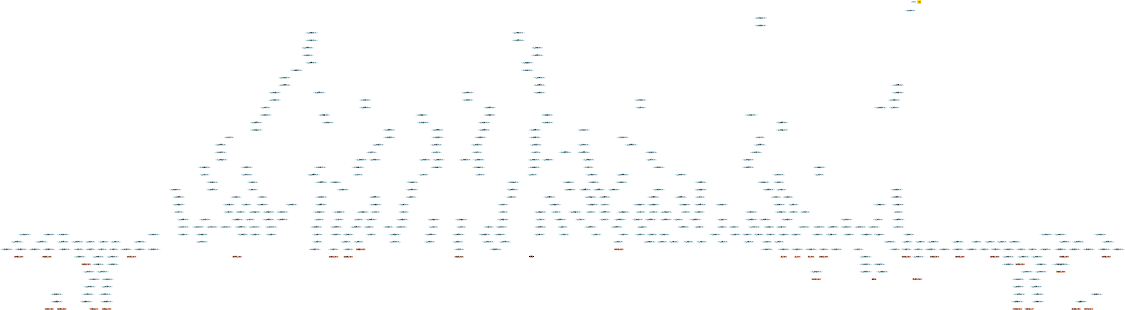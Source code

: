 digraph G { 
graph [ fontname = "Helvetica",fontsize="16",ratio = "auto",
        size="7.5,10",ranksep="2.00" ];
node [fontsize="16"];
"16902" [label="(1 + (0.005 * x)) > 0",fillcolor=lightblue,color=black,shape=ellipse,style=filled];
"54103" [label="(1 + (0.005 * x)) > 0",fillcolor=lightblue,color=black,shape=ellipse,style=filled];
"45287" [label="(517.586259 + (0.05 * x))",fillcolor=lightsalmon,color=black,shape=box,style=filled];
"54102" [label="(1 + (0.005 * x)) > 0",fillcolor=lightblue,color=black,shape=ellipse,style=filled];
"25652" [label="(1 + (0.005 * x)) > 0",fillcolor=lightblue,color=black,shape=ellipse,style=filled];
"45289" [label="(422.557756 + (1 * x))",fillcolor=lightsalmon,color=black,shape=box,style=filled];
"54109" [label="(1 + (-0.005 * x)) > 0",fillcolor=lightblue,color=black,shape=ellipse,style=filled];
"54108" [label="(1 + (-0.005 * x)) > 0",fillcolor=lightblue,color=black,shape=ellipse,style=filled];
"63611" [label="(1 + (-0.005 * x)) > 0",fillcolor=lightblue,color=black,shape=ellipse,style=filled];
"25651" [label="(1 + (-0.001333 * x)) > 0",fillcolor=lightblue,color=black,shape=ellipse,style=filled];
"47304" [label="(1 + (0.005 * x)) > 0",fillcolor=lightblue,color=black,shape=ellipse,style=filled];
"47306" [label="(1 + (-0.005 * x)) > 0",fillcolor=lightblue,color=black,shape=ellipse,style=filled];
"64474" [label="(520.057756 + (0.05 * x))",fillcolor=lightsalmon,color=black,shape=box,style=filled];
"26008" [label="(1 + (-0.001429 * x)) > 0",fillcolor=lightblue,color=black,shape=ellipse,style=filled];
"26007" [label="(1 + (-0.001429 * x)) > 0",fillcolor=lightblue,color=black,shape=ellipse,style=filled];
"26000" [label="(-1 + (-0.019976 * x)) > 0",fillcolor=lightblue,color=black,shape=ellipse,style=filled];
"4" [label="-Infinity",fillcolor=lightsalmon,color=black,shape=box,style=filled];
"25640" [label="(1 + (0.005 * x)) > 0",fillcolor=lightblue,color=black,shape=ellipse,style=filled];
"63900" [label="(-1 + (-0.006666 * x)) > 0",fillcolor=lightblue,color=black,shape=ellipse,style=filled];
"63901" [label="(1 + (-0.002222 * x)) > 0",fillcolor=lightblue,color=black,shape=ellipse,style=filled];
"63902" [label="(-1 + (0.02 * x)) > 0",fillcolor=lightblue,color=black,shape=ellipse,style=filled];
"63903" [label="(-1 + (-0.006666 * x)) > 0",fillcolor=lightblue,color=black,shape=ellipse,style=filled];
"37065" [label="(-1 + (0.001667 * x)) > 0",fillcolor=lightblue,color=black,shape=ellipse,style=filled];
"37064" [label="(-1 + (-0.009999 * x)) > 0",fillcolor=lightblue,color=black,shape=ellipse,style=filled];
"37063" [label="(1 + (-0.001053 * x)) > 0",fillcolor=lightblue,color=black,shape=ellipse,style=filled];
"37062" [label="(-1 + (0.001334 * x)) > 0",fillcolor=lightblue,color=black,shape=ellipse,style=filled];
"17477" [label="(225.00075 + (1.05 * x))",fillcolor=lightsalmon,color=black,shape=box,style=filled];
"37061" [label="(1 + (-0.004 * x)) > 0",fillcolor=lightblue,color=black,shape=ellipse,style=filled];
"37060" [label="(1 + (-0.002222 * x)) > 0",fillcolor=lightblue,color=black,shape=ellipse,style=filled];
"63907" [label="(1 + (-0.001053 * x)) > 0",fillcolor=lightblue,color=black,shape=ellipse,style=filled];
"63906" [label="(-1 + (0.001334 * x)) > 0",fillcolor=lightblue,color=black,shape=ellipse,style=filled];
"63905" [label="(1 + (-0.004 * x)) > 0",fillcolor=lightblue,color=black,shape=ellipse,style=filled];
"63904" [label="(1 + (-0.002222 * x)) > 0",fillcolor=lightblue,color=black,shape=ellipse,style=filled];
"63909" [label="(-1 + (0.001667 * x)) > 0",fillcolor=lightblue,color=black,shape=ellipse,style=filled];
"63908" [label="(-1 + (-0.009999 * x)) > 0",fillcolor=lightblue,color=black,shape=ellipse,style=filled];
"58326" [label="(1 + (-0.005 * x)) > 0",fillcolor=lightblue,color=black,shape=ellipse,style=filled];
"58327" [label="(-1 + (0.002501 * x)) > 0",fillcolor=lightblue,color=black,shape=ellipse,style=filled];
"58328" [label="(1 + (0.005 * x)) > 0",fillcolor=lightblue,color=black,shape=ellipse,style=filled];
"58329" [label="(1 + (-0.005 * x)) > 0",fillcolor=lightblue,color=black,shape=ellipse,style=filled];
"26039" [label="(1 + (0.005 * x)) > 0",fillcolor=lightblue,color=black,shape=ellipse,style=filled];
"58322" [label="(1 + (-0.001053 * x)) > 0",fillcolor=lightblue,color=black,shape=ellipse,style=filled];
"58323" [label="(-1 + (-0.009999 * x)) > 0",fillcolor=lightblue,color=black,shape=ellipse,style=filled];
"58324" [label="(-1 + (0.002501 * x)) > 0",fillcolor=lightblue,color=black,shape=ellipse,style=filled];
"58325" [label="(1 + (0.005 * x)) > 0",fillcolor=lightblue,color=black,shape=ellipse,style=filled];
"25892" [label="(1 + (0.005 * x)) > 0",fillcolor=lightblue,color=black,shape=ellipse,style=filled];
"25890" [label="(1 + (-0.001333 * x)) > 0",fillcolor=lightblue,color=black,shape=ellipse,style=filled];
"30364" [label="(345.029994 + (1.05 * x))",fillcolor=lightsalmon,color=black,shape=box,style=filled];
"25899" [label="(1 + (-0.000909 * x)) > 0",fillcolor=lightblue,color=black,shape=ellipse,style=filled];
"25897" [label="(1 + (-0.0025 * x)) > 0",fillcolor=lightblue,color=black,shape=ellipse,style=filled];
"25895" [label="(1 + (-0.005 * x)) > 0",fillcolor=lightblue,color=black,shape=ellipse,style=filled];
"26034" [label="(-1 + (0.002501 * x)) > 0",fillcolor=lightblue,color=black,shape=ellipse,style=filled];
"58321" [label="(1 + (-0.003999 * x)) > 0",fillcolor=lightblue,color=black,shape=ellipse,style=filled];
"26033" [label="(-1 + (0.002501 * x)) > 0",fillcolor=lightblue,color=black,shape=ellipse,style=filled];
"58320" [label="(-1 + (-0.006666 * x)) > 0",fillcolor=lightblue,color=black,shape=ellipse,style=filled];
"58317" [label="(1 + (-0.005 * x)) > 0",fillcolor=lightblue,color=black,shape=ellipse,style=filled];
"58318" [label="(1 + (-0.000909 * x)) > 0",fillcolor=lightblue,color=black,shape=ellipse,style=filled];
"58315" [label="(-1 + (0.002501 * x)) > 0",fillcolor=lightblue,color=black,shape=ellipse,style=filled];
"58316" [label="(1 + (0.005 * x)) > 0",fillcolor=lightblue,color=black,shape=ellipse,style=filled];
"25880" [label="(1 + (25.005001 * x)) > 0",fillcolor=lightblue,color=black,shape=ellipse,style=filled];
"46767" [label="(-1 + (0.002501 * x)) > 0",fillcolor=lightblue,color=black,shape=ellipse,style=filled];
"58319" [label="(-1 + (0.02 * x)) > 0",fillcolor=lightblue,color=black,shape=ellipse,style=filled];
"25888" [label="(1 + (-0.001112 * x)) > 0",fillcolor=lightblue,color=black,shape=ellipse,style=filled];
"25883" [label="(1 + (-0.001429 * x)) > 0",fillcolor=lightblue,color=black,shape=ellipse,style=filled];
"25886" [label="(-1 + (0.001818 * x)) > 0",fillcolor=lightblue,color=black,shape=ellipse,style=filled];
"26045" [label="(1 + (-0.005 * x)) > 0",fillcolor=lightblue,color=black,shape=ellipse,style=filled];
"26046" [label="(1 + (-0.005 * x)) > 0",fillcolor=lightblue,color=black,shape=ellipse,style=filled];
"63454" [label="(1 + (0.005 * x)) > 0",fillcolor=lightblue,color=black,shape=ellipse,style=filled];
"26040" [label="(1 + (0.005 * x)) > 0",fillcolor=lightblue,color=black,shape=ellipse,style=filled];
"58344" [label="(1 + (-0.010001 * x)) > 0",fillcolor=lightblue,color=black,shape=ellipse,style=filled];
"26015" [label="(-1 + (0.001818 * x)) > 0",fillcolor=lightblue,color=black,shape=ellipse,style=filled];
"26016" [label="(-1 + (0.001818 * x)) > 0",fillcolor=lightblue,color=black,shape=ellipse,style=filled];
"14668" [label="(367.556256 + (1.05 * x))",fillcolor=lightsalmon,color=black,shape=box,style=filled];
"46373" [label="(375.00075 + (0.05 * x))",fillcolor=lightsalmon,color=black,shape=box,style=filled];
"58341" [label="(1 + (-0.004 * x)) > 0",fillcolor=lightblue,color=black,shape=ellipse,style=filled];
"58340" [label="(1 + (-0.002222 * x)) > 0",fillcolor=lightblue,color=black,shape=ellipse,style=filled];
"58343" [label="(-1 + (-0.009999 * x)) > 0",fillcolor=lightblue,color=black,shape=ellipse,style=filled];
"58342" [label="(1 + (-0.001053 * x)) > 0",fillcolor=lightblue,color=black,shape=ellipse,style=filled];
"58335" [label="(1 + (-0.000909 * x)) > 0",fillcolor=lightblue,color=black,shape=ellipse,style=filled];
"26027" [label="(1 + (-0.001333 * x)) > 0",fillcolor=lightblue,color=black,shape=ellipse,style=filled];
"58336" [label="(-1 + (0.02 * x)) > 0",fillcolor=lightblue,color=black,shape=ellipse,style=filled];
"26028" [label="(1 + (-0.001333 * x)) > 0",fillcolor=lightblue,color=black,shape=ellipse,style=filled];
"58333" [label="(1 + (-0.005 * x)) > 0",fillcolor=lightblue,color=black,shape=ellipse,style=filled];
"58334" [label="(1 + (-0.0025 * x)) > 0",fillcolor=lightblue,color=black,shape=ellipse,style=filled];
"58339" [label="(1 + (-0.020004 * x)) > 0",fillcolor=lightblue,color=black,shape=ellipse,style=filled];
"58337" [label="(-1 + (-0.006666 * x)) > 0",fillcolor=lightblue,color=black,shape=ellipse,style=filled];
"58338" [label="(1 + (-0.003999 * x)) > 0",fillcolor=lightblue,color=black,shape=ellipse,style=filled];
"45279" [label="(422.557756 + (0.05 * x))",fillcolor=lightsalmon,color=black,shape=box,style=filled];
"45278" [label="(612.557756 + (0.05 * x))",fillcolor=lightsalmon,color=black,shape=box,style=filled];
"46744" [label="(-1 + (0.002501 * x)) > 0",fillcolor=lightblue,color=black,shape=ellipse,style=filled];
"26021" [label="(1 + (-0.001112 * x)) > 0",fillcolor=lightblue,color=black,shape=ellipse,style=filled];
"58332" [label="(1 + (0.005 * x)) > 0",fillcolor=lightblue,color=black,shape=ellipse,style=filled];
"26022" [label="(1 + (-0.001112 * x)) > 0",fillcolor=lightblue,color=black,shape=ellipse,style=filled];
"58331" [label="(-1 + (0.002501 * x)) > 0",fillcolor=lightblue,color=black,shape=ellipse,style=filled];
"58330" [label="(-1 + (-66.66 * x)) > 0",fillcolor=lightblue,color=black,shape=ellipse,style=filled];
"54041" [label="(-1 + (0.001111 * x)) > 0",fillcolor=lightblue,color=black,shape=ellipse,style=filled];
"60974" [label="(1 + (-0.001664 * x)) > 0",fillcolor=lightblue,color=black,shape=ellipse,style=filled];
"47585" [label="(-1 + (-0.006666 * x)) > 0",fillcolor=lightblue,color=black,shape=ellipse,style=filled];
"53957" [label="(1 + (0.005 * x)) > 0",fillcolor=lightblue,color=black,shape=ellipse,style=filled];
"47584" [label="(-1 + (0.02 * x)) > 0",fillcolor=lightblue,color=black,shape=ellipse,style=filled];
"53955" [label="(1 + (-0.001333 * x)) > 0",fillcolor=lightblue,color=black,shape=ellipse,style=filled];
"53953" [label="(1 + (-0.001112 * x)) > 0",fillcolor=lightblue,color=black,shape=ellipse,style=filled];
"53951" [label="(-1 + (0.001818 * x)) > 0",fillcolor=lightblue,color=black,shape=ellipse,style=filled];
"23442" [label="(1270.385592 + (1.05 * x))",fillcolor=lightsalmon,color=black,shape=box,style=filled];
"53892" [label="(-1 + (0.001818 * x)) > 0",fillcolor=lightblue,color=black,shape=ellipse,style=filled];
"63898" [label="(1 + (-0.000909 * x)) > 0",fillcolor=lightblue,color=black,shape=ellipse,style=filled];
"53891" [label="(1 + (-0.001429 * x)) > 0",fillcolor=lightblue,color=black,shape=ellipse,style=filled];
"63899" [label="(-1 + (0.02 * x)) > 0",fillcolor=lightblue,color=black,shape=ellipse,style=filled];
"53890" [label="(1 + (25.005001 * x)) > 0",fillcolor=lightblue,color=black,shape=ellipse,style=filled];
"54048" [label="(1 + (-0.001819 * x)) > 0",fillcolor=lightblue,color=black,shape=ellipse,style=filled];
"63897" [label="(1 + (-0.0025 * x)) > 0",fillcolor=lightblue,color=black,shape=ellipse,style=filled];
"47586" [label="(1 + (-0.003999 * x)) > 0",fillcolor=lightblue,color=black,shape=ellipse,style=filled];
"54045" [label="(1 + (-0.001666 * x)) > 0",fillcolor=lightblue,color=black,shape=ellipse,style=filled];
"53893" [label="(1 + (-0.001112 * x)) > 0",fillcolor=lightblue,color=black,shape=ellipse,style=filled];
"54043" [label="(1 + (-0.000909 * x)) > 0",fillcolor=lightblue,color=black,shape=ellipse,style=filled];
"53945" [label="(1 + (25.005001 * x)) > 0",fillcolor=lightblue,color=black,shape=ellipse,style=filled];
"53948" [label="(1 + (-0.001429 * x)) > 0",fillcolor=lightblue,color=black,shape=ellipse,style=filled];
"53889" [label="(1 + (66.65965 * x)) > 0",fillcolor=lightblue,color=black,shape=ellipse,style=filled];
"63880" [label="(1 + (-0.005 * x)) > 0",fillcolor=lightblue,color=black,shape=ellipse,style=filled];
"63881" [label="(-1 + (-66.66 * x)) > 0",fillcolor=lightblue,color=black,shape=ellipse,style=filled];
"54036" [label="(1 + (-0.005 * x)) > 0",fillcolor=lightblue,color=black,shape=ellipse,style=filled];
"54038" [label="(1 + (-0.0025 * x)) > 0",fillcolor=lightblue,color=black,shape=ellipse,style=filled];
"54032" [label="(-1 + (0.002501 * x)) > 0",fillcolor=lightblue,color=black,shape=ellipse,style=filled];
"54034" [label="(1 + (0.005 * x)) > 0",fillcolor=lightblue,color=black,shape=ellipse,style=filled];
"53976" [label="(-1 + (0.001334 * x)) > 0",fillcolor=lightblue,color=black,shape=ellipse,style=filled];
"53974" [label="(1 + (-0.004 * x)) > 0",fillcolor=lightblue,color=black,shape=ellipse,style=filled];
"47277" [label="(1 + (-0.005 * x)) > 0",fillcolor=lightblue,color=black,shape=ellipse,style=filled];
"47276" [label="(1 + (0.005 * x)) > 0",fillcolor=lightblue,color=black,shape=ellipse,style=filled];
"54063" [label="(-1 + (-0.019976 * x)) > 0",fillcolor=lightblue,color=black,shape=ellipse,style=filled];
"53978" [label="(1 + (-0.001053 * x)) > 0",fillcolor=lightblue,color=black,shape=ellipse,style=filled];
"54062" [label="(-1 + (-0.019976 * x)) > 0",fillcolor=lightblue,color=black,shape=ellipse,style=filled];
"60954" [label="(1 + (-0.001664 * x)) > 0",fillcolor=lightblue,color=black,shape=ellipse,style=filled];
"54162" [label="(1 + (-0.003333 * x)) > 0",fillcolor=lightblue,color=black,shape=ellipse,style=filled];
"46002" [label="(1 + (0.005 * x)) > 0",fillcolor=lightblue,color=black,shape=ellipse,style=filled];
"54160" [label="(-1 + (0.001667 * x)) > 0",fillcolor=lightblue,color=black,shape=ellipse,style=filled];
"53972" [label="(1 + (-0.002222 * x)) > 0",fillcolor=lightblue,color=black,shape=ellipse,style=filled];
"53970" [label="(-1 + (-0.006666 * x)) > 0",fillcolor=lightblue,color=black,shape=ellipse,style=filled];
"63878" [label="(-1 + (0.002501 * x)) > 0",fillcolor=lightblue,color=black,shape=ellipse,style=filled];
"63879" [label="(1 + (0.005 * x)) > 0",fillcolor=lightblue,color=black,shape=ellipse,style=filled];
"63876" [label="(1 + (-0.001332 * x)) > 0",fillcolor=lightblue,color=black,shape=ellipse,style=filled];
"63877" [label="(1 + (-0.001664 * x)) > 0",fillcolor=lightblue,color=black,shape=ellipse,style=filled];
"63874" [label="(1 + (-0.002219 * x)) > 0",fillcolor=lightblue,color=black,shape=ellipse,style=filled];
"63875" [label="(1 + (-0.001664 * x)) > 0",fillcolor=lightblue,color=black,shape=ellipse,style=filled];
"53699" [label="(1 + (-0.001333 * x)) > 0",fillcolor=lightblue,color=black,shape=ellipse,style=filled];
"60961" [label="(1 + (-0.001664 * x)) > 0",fillcolor=lightblue,color=black,shape=ellipse,style=filled];
"53964" [label="(1 + (-0.000909 * x)) > 0",fillcolor=lightblue,color=black,shape=ellipse,style=filled];
"53966" [label="(1 + (-0.001666 * x)) > 0",fillcolor=lightblue,color=black,shape=ellipse,style=filled];
"53968" [label="(-1 + (0.02 * x)) > 0",fillcolor=lightblue,color=black,shape=ellipse,style=filled];
"54051" [label="(1 + (-0.002499 * x)) > 0",fillcolor=lightblue,color=black,shape=ellipse,style=filled];
"47475" [label="(1 + (-0.000909 * x)) > 0",fillcolor=lightblue,color=black,shape=ellipse,style=filled];
"47474" [label="(-1 + (0.001111 * x)) > 0",fillcolor=lightblue,color=black,shape=ellipse,style=filled];
"54151" [label="(-1 + (0.001334 * x)) > 0",fillcolor=lightblue,color=black,shape=ellipse,style=filled];
"47473" [label="(1 + (-0.0025 * x)) > 0",fillcolor=lightblue,color=black,shape=ellipse,style=filled];
"38399" [label="(1 + (0.005 * x)) > 0",fillcolor=lightblue,color=black,shape=ellipse,style=filled];
"53960" [label="(1 + (-0.005 * x)) > 0",fillcolor=lightblue,color=black,shape=ellipse,style=filled];
"47675" [label="(1 + (-0.002222 * x)) > 0",fillcolor=lightblue,color=black,shape=ellipse,style=filled];
"53962" [label="(1 + (-0.0025 * x)) > 0",fillcolor=lightblue,color=black,shape=ellipse,style=filled];
"36791" [label="(1 + (-0.005 * x)) > 0",fillcolor=lightblue,color=black,shape=ellipse,style=filled];
"54158" [label="(1 + (-0.010001 * x)) > 0",fillcolor=lightblue,color=black,shape=ellipse,style=filled];
"54153" [label="(1 + (-0.001053 * x)) > 0",fillcolor=lightblue,color=black,shape=ellipse,style=filled];
"54155" [label="(-1 + (-0.009999 * x)) > 0",fillcolor=lightblue,color=black,shape=ellipse,style=filled];
"54057" [label="(1 + (25.005001 * x)) > 0",fillcolor=lightblue,color=black,shape=ellipse,style=filled];
"60957" [label="(1 + (-0.001664 * x)) > 0",fillcolor=lightblue,color=black,shape=ellipse,style=filled];
"65777" [label="(1 + (-0.00125 * x)) > 0",fillcolor=lightblue,color=black,shape=ellipse,style=filled];
"53995" [label="(1 + (-0.001333 * x)) > 0",fillcolor=lightblue,color=black,shape=ellipse,style=filled];
"65779" [label="(-1 + (-0.019997 * x)) > 0",fillcolor=lightblue,color=black,shape=ellipse,style=filled];
"53993" [label="(1 + (-0.001112 * x)) > 0",fillcolor=lightblue,color=black,shape=ellipse,style=filled];
"61195" [label="(-1 + (0.002501 * x)) > 0",fillcolor=lightblue,color=black,shape=ellipse,style=filled];
"53991" [label="(-1 + (0.001818 * x)) > 0",fillcolor=lightblue,color=black,shape=ellipse,style=filled];
"54140" [label="(1 + (-0.002222 * x)) > 0",fillcolor=lightblue,color=black,shape=ellipse,style=filled];
"35890" [label="(362.557756 + (1.05 * x))",fillcolor=lightsalmon,color=black,shape=box,style=filled];
"47442" [label="(1 + (-0.0025 * x)) > 0",fillcolor=lightblue,color=black,shape=ellipse,style=filled];
"53335" [label="(1 + (25.005001 * x)) > 0",fillcolor=lightblue,color=black,shape=ellipse,style=filled];
"53334" [label="(1 + (25.005001 * x)) > 0",fillcolor=lightblue,color=black,shape=ellipse,style=filled];
"65770" [label="(1 + (-0.009997 * x)) > 0",fillcolor=lightblue,color=black,shape=ellipse,style=filled];
"65772" [label="(1 + (-0.00125 * x)) > 0",fillcolor=lightblue,color=black,shape=ellipse,style=filled];
"53999" [label="(1 + (-0.005 * x)) > 0",fillcolor=lightblue,color=black,shape=ellipse,style=filled];
"65774" [label="(-1 + (-0.019997 * x)) > 0",fillcolor=lightblue,color=black,shape=ellipse,style=filled];
"65775" [label="(1 + (-0.009997 * x)) > 0",fillcolor=lightblue,color=black,shape=ellipse,style=filled];
"53997" [label="(1 + (0.005 * x)) > 0",fillcolor=lightblue,color=black,shape=ellipse,style=filled];
"31595" [label="(1 + (0.005 * x)) > 0",fillcolor=lightblue,color=black,shape=ellipse,style=filled];
"54005" [label="(1 + (-0.001666 * x)) > 0",fillcolor=lightblue,color=black,shape=ellipse,style=filled];
"31594" [label="(-1 + (0.002501 * x)) > 0",fillcolor=lightblue,color=black,shape=ellipse,style=filled];
"54003" [label="(1 + (-0.000909 * x)) > 0",fillcolor=lightblue,color=black,shape=ellipse,style=filled];
"31599" [label="(-1 + (-0.006666 * x)) > 0",fillcolor=lightblue,color=black,shape=ellipse,style=filled];
"54001" [label="(1 + (-0.0025 * x)) > 0",fillcolor=lightblue,color=black,shape=ellipse,style=filled];
"53712" [label="(1 + (0.005 * x)) > 0",fillcolor=lightblue,color=black,shape=ellipse,style=filled];
"31598" [label="(-1 + (0.02 * x)) > 0",fillcolor=lightblue,color=black,shape=ellipse,style=filled];
"31597" [label="(1 + (-0.000909 * x)) > 0",fillcolor=lightblue,color=black,shape=ellipse,style=filled];
"31596" [label="(1 + (-0.005 * x)) > 0",fillcolor=lightblue,color=black,shape=ellipse,style=filled];
"53711" [label="(1 + (-0.001333 * x)) > 0",fillcolor=lightblue,color=black,shape=ellipse,style=filled];
"54144" [label="(-1 + (0.001334 * x)) > 0",fillcolor=lightblue,color=black,shape=ellipse,style=filled];
"47443" [label="(1 + (-0.000909 * x)) > 0",fillcolor=lightblue,color=black,shape=ellipse,style=filled];
"54142" [label="(1 + (-0.004 * x)) > 0",fillcolor=lightblue,color=black,shape=ellipse,style=filled];
"47448" [label="(1 + (-0.0025 * x)) > 0",fillcolor=lightblue,color=black,shape=ellipse,style=filled];
"54148" [label="(-1 + (-0.009999 * x)) > 0",fillcolor=lightblue,color=black,shape=ellipse,style=filled];
"54009" [label="(-1 + (-0.006666 * x)) > 0",fillcolor=lightblue,color=black,shape=ellipse,style=filled];
"54149" [label="(1 + (-0.004 * x)) > 0",fillcolor=lightblue,color=black,shape=ellipse,style=filled];
"61190" [label="(1 + (-0.001664 * x)) > 0",fillcolor=lightblue,color=black,shape=ellipse,style=filled];
"54146" [label="(1 + (-0.001053 * x)) > 0",fillcolor=lightblue,color=black,shape=ellipse,style=filled];
"54007" [label="(-1 + (0.02 * x)) > 0",fillcolor=lightblue,color=black,shape=ellipse,style=filled];
"47449" [label="(-1 + (0.001111 * x)) > 0",fillcolor=lightblue,color=black,shape=ellipse,style=filled];
"53982" [label="(-1 + (0.001667 * x)) > 0",fillcolor=lightblue,color=black,shape=ellipse,style=filled];
"65768" [label="(1 + (-0.003333 * x)) > 0",fillcolor=lightblue,color=black,shape=ellipse,style=filled];
"53984" [label="(1 + (-0.003333 * x)) > 0",fillcolor=lightblue,color=black,shape=ellipse,style=filled];
"65766" [label="(-1 + (0.001667 * x)) > 0",fillcolor=lightblue,color=black,shape=ellipse,style=filled];
"38924" [label="(1 + (-0.0025 * x)) > 0",fillcolor=lightblue,color=black,shape=ellipse,style=filled];
"38925" [label="(1 + (-0.000909 * x)) > 0",fillcolor=lightblue,color=black,shape=ellipse,style=filled];
"53980" [label="(-1 + (-0.009999 * x)) > 0",fillcolor=lightblue,color=black,shape=ellipse,style=filled];
"47450" [label="(1 + (-0.000909 * x)) > 0",fillcolor=lightblue,color=black,shape=ellipse,style=filled];
"54130" [label="(1 + (-0.001666 * x)) > 0",fillcolor=lightblue,color=black,shape=ellipse,style=filled];
"53328" [label="(1 + (25.005001 * x)) > 0",fillcolor=lightblue,color=black,shape=ellipse,style=filled];
"38928" [label="(1 + (-0.002222 * x)) > 0",fillcolor=lightblue,color=black,shape=ellipse,style=filled];
"38929" [label="(1 + (-0.001053 * x)) > 0",fillcolor=lightblue,color=black,shape=ellipse,style=filled];
"38926" [label="(-1 + (0.02 * x)) > 0",fillcolor=lightblue,color=black,shape=ellipse,style=filled];
"38927" [label="(-1 + (-0.006666 * x)) > 0",fillcolor=lightblue,color=black,shape=ellipse,style=filled];
"65764" [label="(1 + (-0.010001 * x)) > 0",fillcolor=lightblue,color=black,shape=ellipse,style=filled];
"53985" [label="(1 + (25.005001 * x)) > 0",fillcolor=lightblue,color=black,shape=ellipse,style=filled];
"53988" [label="(1 + (-0.001429 * x)) > 0",fillcolor=lightblue,color=black,shape=ellipse,style=filled];
"47558" [label="(-1 + (-0.006666 * x)) > 0",fillcolor=lightblue,color=black,shape=ellipse,style=filled];
"47557" [label="(-1 + (0.02 * x)) > 0",fillcolor=lightblue,color=black,shape=ellipse,style=filled];
"53700" [label="(1 + (0.005 * x)) > 0",fillcolor=lightblue,color=black,shape=ellipse,style=filled];
"54133" [label="(-1 + (0.02 * x)) > 0",fillcolor=lightblue,color=black,shape=ellipse,style=filled];
"54135" [label="(-1 + (-0.006666 * x)) > 0",fillcolor=lightblue,color=black,shape=ellipse,style=filled];
"54138" [label="(1 + (-0.003999 * x)) > 0",fillcolor=lightblue,color=black,shape=ellipse,style=filled];
"38933" [label="(1 + (-0.009997 * x)) > 0",fillcolor=lightblue,color=black,shape=ellipse,style=filled];
"18559" [label="(1 + (-0.005 * x)) > 0",fillcolor=lightblue,color=black,shape=ellipse,style=filled];
"38934" [label="(1 + (-0.00125 * x)) > 0",fillcolor=lightblue,color=black,shape=ellipse,style=filled];
"38935" [label="(-1 + (-0.019997 * x)) > 0",fillcolor=lightblue,color=black,shape=ellipse,style=filled];
"38936" [label="(1 + (-0.009997 * x)) > 0",fillcolor=lightblue,color=black,shape=ellipse,style=filled];
"25639" [label="(1 + (-0.001333 * x)) > 0",fillcolor=lightblue,color=black,shape=ellipse,style=filled];
"18558" [label="(1 + (0.005 * x)) > 0",fillcolor=lightblue,color=black,shape=ellipse,style=filled];
"38930" [label="(-1 + (-0.009999 * x)) > 0",fillcolor=lightblue,color=black,shape=ellipse,style=filled];
"38931" [label="(-1 + (0.001667 * x)) > 0",fillcolor=lightblue,color=black,shape=ellipse,style=filled];
"53319" [label="(1 + (25.005001 * x)) > 0",fillcolor=lightblue,color=black,shape=ellipse,style=filled];
"38932" [label="(1 + (-0.003333 * x)) > 0",fillcolor=lightblue,color=black,shape=ellipse,style=filled];
"38937" [label="(1 + (-0.00125 * x)) > 0",fillcolor=lightblue,color=black,shape=ellipse,style=filled];
"38938" [label="(-1 + (-0.019997 * x)) > 0",fillcolor=lightblue,color=black,shape=ellipse,style=filled];
"47561" [label="(-1 + (0.02 * x)) > 0",fillcolor=lightblue,color=black,shape=ellipse,style=filled];
"38939" [label="(-1 + (0.002221 * x)) > 0",fillcolor=lightblue,color=black,shape=ellipse,style=filled];
"47562" [label="(-1 + (-0.006666 * x)) > 0",fillcolor=lightblue,color=black,shape=ellipse,style=filled];
"47563" [label="(-1 + (0.02 * x)) > 0",fillcolor=lightblue,color=black,shape=ellipse,style=filled];
"47565" [label="(1 + (-0.003999 * x)) > 0",fillcolor=lightblue,color=black,shape=ellipse,style=filled];
"47564" [label="(-1 + (-0.006666 * x)) > 0",fillcolor=lightblue,color=black,shape=ellipse,style=filled];
"32963" [label="(360.024752 + (1.05 * x))",fillcolor=lightsalmon,color=black,shape=box,style=filled];
"65790" [label="(1 * x) > 0",fillcolor=lightblue,color=black,shape=ellipse,style=filled];
"53592" [label="(1 + (-0.001112 * x)) > 0",fillcolor=lightblue,color=black,shape=ellipse,style=filled];
"54027" [label="(1 + (-0.00143 * x)) > 0",fillcolor=lightblue,color=black,shape=ellipse,style=filled];
"54128" [label="(1 + (-0.020012 * x)) > 0",fillcolor=lightblue,color=black,shape=ellipse,style=filled];
"54126" [label="(1 + (-0.000909 * x)) > 0",fillcolor=lightblue,color=black,shape=ellipse,style=filled];
"54127" [label="(1 + (-0.000909 * x)) > 0",fillcolor=lightblue,color=black,shape=ellipse,style=filled];
"54029" [label="(1 + (-0.001333 * x)) > 0",fillcolor=lightblue,color=black,shape=ellipse,style=filled];
"54120" [label="(-1 + (0.001111 * x)) > 0",fillcolor=lightblue,color=black,shape=ellipse,style=filled];
"54121" [label="(-1 + (0.001111 * x)) > 0",fillcolor=lightblue,color=black,shape=ellipse,style=filled];
"38940" [label="(1 + (-0.001538 * x)) > 0",fillcolor=lightblue,color=black,shape=ellipse,style=filled];
"65788" [label="(1 + (-0.002 * x)) > 0",fillcolor=lightblue,color=black,shape=ellipse,style=filled];
"65786" [label="(-1 + (0.006667 * x)) > 0",fillcolor=lightblue,color=black,shape=ellipse,style=filled];
"65784" [label="(1 + (-0.001538 * x)) > 0",fillcolor=lightblue,color=black,shape=ellipse,style=filled];
"65782" [label="(-1 + (0.002221 * x)) > 0",fillcolor=lightblue,color=black,shape=ellipse,style=filled];
"63623" [label="(1 + (-0.005 * x)) > 0",fillcolor=lightblue,color=black,shape=ellipse,style=filled];
"53580" [label="(1 + (-0.001112 * x)) > 0",fillcolor=lightblue,color=black,shape=ellipse,style=filled];
"63624" [label="(-1 + (-66.66 * x)) > 0",fillcolor=lightblue,color=black,shape=ellipse,style=filled];
"54010" [label="(1 + (25.005001 * x)) > 0",fillcolor=lightblue,color=black,shape=ellipse,style=filled];
"54013" [label="(1 + (-0.001429 * x)) > 0",fillcolor=lightblue,color=black,shape=ellipse,style=filled];
"54015" [label="(-1 + (0.001818 * x)) > 0",fillcolor=lightblue,color=black,shape=ellipse,style=filled];
"63618" [label="(1 + (-0.005 * x)) > 0",fillcolor=lightblue,color=black,shape=ellipse,style=filled];
"54017" [label="(1 + (-0.001112 * x)) > 0",fillcolor=lightblue,color=black,shape=ellipse,style=filled];
"47438" [label="(1 + (-0.000909 * x)) > 0",fillcolor=lightblue,color=black,shape=ellipse,style=filled];
"54114" [label="(1 + (-0.0025 * x)) > 0",fillcolor=lightblue,color=black,shape=ellipse,style=filled];
"47437" [label="(1 + (-0.0025 * x)) > 0",fillcolor=lightblue,color=black,shape=ellipse,style=filled];
"54115" [label="(1 + (-0.0025 * x)) > 0",fillcolor=lightblue,color=black,shape=ellipse,style=filled];
"51579" [label="(755.029253 + (0.05 * x))",fillcolor=lightsalmon,color=black,shape=box,style=filled];
"51578" [label="(470.029253 + (0.05 * x))",fillcolor=lightsalmon,color=black,shape=box,style=filled];
"59722" [label="(515.029253 + (0.05 * x))",fillcolor=lightsalmon,color=black,shape=box,style=filled];
"25520" [label="(1 + (-0.001112 * x)) > 0",fillcolor=lightblue,color=black,shape=ellipse,style=filled];
"61241" [label="(-1 + (0.02 * x)) > 0",fillcolor=lightblue,color=black,shape=ellipse,style=filled];
"61146" [label="(1 + (0.005 * x)) > 0",fillcolor=lightblue,color=black,shape=ellipse,style=filled];
"61147" [label="(1 + (-0.005 * x)) > 0",fillcolor=lightblue,color=black,shape=ellipse,style=filled];
"61148" [label="(1 + (-0.000909 * x)) > 0",fillcolor=lightblue,color=black,shape=ellipse,style=filled];
"61149" [label="(-1 + (0.02 * x)) > 0",fillcolor=lightblue,color=black,shape=ellipse,style=filled];
"61142" [label="(1 + (-0.003999 * x)) > 0",fillcolor=lightblue,color=black,shape=ellipse,style=filled];
"65726" [label="(1 + (-0.000909 * x)) > 0",fillcolor=lightblue,color=black,shape=ellipse,style=filled];
"61247" [label="(-1 + (-0.006666 * x)) > 0",fillcolor=lightblue,color=black,shape=ellipse,style=filled];
"61144" [label="(1 + (-0.001664 * x)) > 0",fillcolor=lightblue,color=black,shape=ellipse,style=filled];
"65728" [label="(-1 + (0.02 * x)) > 0",fillcolor=lightblue,color=black,shape=ellipse,style=filled];
"61145" [label="(-1 + (0.002501 * x)) > 0",fillcolor=lightblue,color=black,shape=ellipse,style=filled];
"61140" [label="(-1 + (0.02 * x)) > 0",fillcolor=lightblue,color=black,shape=ellipse,style=filled];
"61141" [label="(-1 + (-0.006666 * x)) > 0",fillcolor=lightblue,color=black,shape=ellipse,style=filled];
"65724" [label="(1 + (-0.0025 * x)) > 0",fillcolor=lightblue,color=black,shape=ellipse,style=filled];
"18832" [label="(-1 + (0.02 * x)) > 0",fillcolor=lightblue,color=black,shape=ellipse,style=filled];
"18833" [label="(-1 + (-0.006666 * x)) > 0",fillcolor=lightblue,color=black,shape=ellipse,style=filled];
"18834" [label="(1 + (-0.003999 * x)) > 0",fillcolor=lightblue,color=black,shape=ellipse,style=filled];
"25532" [label="(1 + (-0.001112 * x)) > 0",fillcolor=lightblue,color=black,shape=ellipse,style=filled];
"65731" [label="(1 + (-0.0025 * x)) > 0",fillcolor=lightblue,color=black,shape=ellipse,style=filled];
"18831" [label="(-1 + (-0.006666 * x)) > 0",fillcolor=lightblue,color=black,shape=ellipse,style=filled];
"65730" [label="(-1 + (-0.006666 * x)) > 0",fillcolor=lightblue,color=black,shape=ellipse,style=filled];
"18830" [label="(-1 + (0.02 * x)) > 0",fillcolor=lightblue,color=black,shape=ellipse,style=filled];
"61253" [label="(1 + (-0.003999 * x)) > 0",fillcolor=lightblue,color=black,shape=ellipse,style=filled];
"65737" [label="(-1 + (-0.006666 * x)) > 0",fillcolor=lightblue,color=black,shape=ellipse,style=filled];
"61151" [label="(1 + (-0.003999 * x)) > 0",fillcolor=lightblue,color=black,shape=ellipse,style=filled];
"65735" [label="(-1 + (0.02 * x)) > 0",fillcolor=lightblue,color=black,shape=ellipse,style=filled];
"65733" [label="(1 + (-0.000909 * x)) > 0",fillcolor=lightblue,color=black,shape=ellipse,style=filled];
"61150" [label="(-1 + (-0.006666 * x)) > 0",fillcolor=lightblue,color=black,shape=ellipse,style=filled];
"18724" [label="(1 + (-0.000909 * x)) > 0",fillcolor=lightblue,color=black,shape=ellipse,style=filled];
"18722" [label="(1 + (-0.0025 * x)) > 0",fillcolor=lightblue,color=black,shape=ellipse,style=filled];
"18723" [label="(-1 + (0.001111 * x)) > 0",fillcolor=lightblue,color=black,shape=ellipse,style=filled];
"47657" [label="(1 + (-0.002222 * x)) > 0",fillcolor=lightblue,color=black,shape=ellipse,style=filled];
"47658" [label="(1 + (-0.002222 * x)) > 0",fillcolor=lightblue,color=black,shape=ellipse,style=filled];
"47654" [label="(1 + (-0.002222 * x)) > 0",fillcolor=lightblue,color=black,shape=ellipse,style=filled];
"25907" [label="(1 + (-0.002222 * x)) > 0",fillcolor=lightblue,color=black,shape=ellipse,style=filled];
"61264" [label="(1 + (-0.020004 * x)) > 0",fillcolor=lightblue,color=black,shape=ellipse,style=filled];
"61125" [label="(1 + (-0.001664 * x)) > 0",fillcolor=lightblue,color=black,shape=ellipse,style=filled];
"25909" [label="(1 + (-0.004 * x)) > 0",fillcolor=lightblue,color=black,shape=ellipse,style=filled];
"61126" [label="(-1 + (0.002501 * x)) > 0",fillcolor=lightblue,color=black,shape=ellipse,style=filled];
"61127" [label="(1 + (0.005 * x)) > 0",fillcolor=lightblue,color=black,shape=ellipse,style=filled];
"25903" [label="(-1 + (0.02 * x)) > 0",fillcolor=lightblue,color=black,shape=ellipse,style=filled];
"61128" [label="(1 + (-0.005 * x)) > 0",fillcolor=lightblue,color=black,shape=ellipse,style=filled];
"65740" [label="(1 + (-0.003999 * x)) > 0",fillcolor=lightblue,color=black,shape=ellipse,style=filled];
"25905" [label="(-1 + (-0.006666 * x)) > 0",fillcolor=lightblue,color=black,shape=ellipse,style=filled];
"25901" [label="(1 + (-0.001666 * x)) > 0",fillcolor=lightblue,color=black,shape=ellipse,style=filled];
"65746" [label="(1 + (-0.020004 * x)) > 0",fillcolor=lightblue,color=black,shape=ellipse,style=filled];
"65748" [label="(1 + (-0.002222 * x)) > 0",fillcolor=lightblue,color=black,shape=ellipse,style=filled];
"51582" [label="(375.029253 + (1.95 * x))",fillcolor=lightsalmon,color=black,shape=box,style=filled];
"18716" [label="(1 + (-0.0025 * x)) > 0",fillcolor=lightblue,color=black,shape=ellipse,style=filled];
"18717" [label="(1 + (-0.000909 * x)) > 0",fillcolor=lightblue,color=black,shape=ellipse,style=filled];
"18711" [label="(1 + (-0.0025 * x)) > 0",fillcolor=lightblue,color=black,shape=ellipse,style=filled];
"18712" [label="(1 + (-0.000909 * x)) > 0",fillcolor=lightblue,color=black,shape=ellipse,style=filled];
"25919" [label="(1 + (-0.003333 * x)) > 0",fillcolor=lightblue,color=black,shape=ellipse,style=filled];
"25917" [label="(-1 + (0.001667 * x)) > 0",fillcolor=lightblue,color=black,shape=ellipse,style=filled];
"25915" [label="(-1 + (-0.009999 * x)) > 0",fillcolor=lightblue,color=black,shape=ellipse,style=filled];
"61139" [label="(1 + (-0.000909 * x)) > 0",fillcolor=lightblue,color=black,shape=ellipse,style=filled];
"25913" [label="(1 + (-0.001053 * x)) > 0",fillcolor=lightblue,color=black,shape=ellipse,style=filled];
"25911" [label="(-1 + (0.001334 * x)) > 0",fillcolor=lightblue,color=black,shape=ellipse,style=filled];
"65757" [label="(1 + (-0.001053 * x)) > 0",fillcolor=lightblue,color=black,shape=ellipse,style=filled];
"61130" [label="(1 + (-0.001664 * x)) > 0",fillcolor=lightblue,color=black,shape=ellipse,style=filled];
"65755" [label="(1 + (-0.004 * x)) > 0",fillcolor=lightblue,color=black,shape=ellipse,style=filled];
"61133" [label="(1 + (-0.005 * x)) > 0",fillcolor=lightblue,color=black,shape=ellipse,style=filled];
"61131" [label="(-1 + (0.002501 * x)) > 0",fillcolor=lightblue,color=black,shape=ellipse,style=filled];
"65759" [label="(-1 + (-0.009999 * x)) > 0",fillcolor=lightblue,color=black,shape=ellipse,style=filled];
"61132" [label="(1 + (0.005 * x)) > 0",fillcolor=lightblue,color=black,shape=ellipse,style=filled];
"31602" [label="(-1 + (-0.009999 * x)) > 0",fillcolor=lightblue,color=black,shape=ellipse,style=filled];
"31601" [label="(1 + (-0.001053 * x)) > 0",fillcolor=lightblue,color=black,shape=ellipse,style=filled];
"31600" [label="(1 + (-0.003999 * x)) > 0",fillcolor=lightblue,color=black,shape=ellipse,style=filled];
"54097" [label="(-1 + (0.002501 * x)) > 0",fillcolor=lightblue,color=black,shape=ellipse,style=filled];
"65689" [label="(1 + (-0.0025 * x)) > 0",fillcolor=lightblue,color=black,shape=ellipse,style=filled];
"54096" [label="(-1 + (0.002501 * x)) > 0",fillcolor=lightblue,color=black,shape=ellipse,style=filled];
"61201" [label="(1 + (0.005 * x)) > 0",fillcolor=lightblue,color=black,shape=ellipse,style=filled];
"54091" [label="(1 + (-0.001333 * x)) > 0",fillcolor=lightblue,color=black,shape=ellipse,style=filled];
"54090" [label="(1 + (-0.001333 * x)) > 0",fillcolor=lightblue,color=black,shape=ellipse,style=filled];
"61207" [label="(1 + (-0.005 * x)) > 0",fillcolor=lightblue,color=black,shape=ellipse,style=filled];
"65691" [label="(-1 + (0.02 * x)) > 0",fillcolor=lightblue,color=black,shape=ellipse,style=filled];
"18902" [label="(1 + (-0.002222 * x)) > 0",fillcolor=lightblue,color=black,shape=ellipse,style=filled];
"65690" [label="(1 + (-0.000909 * x)) > 0",fillcolor=lightblue,color=black,shape=ellipse,style=filled];
"18905" [label="(1 + (-0.002222 * x)) > 0",fillcolor=lightblue,color=black,shape=ellipse,style=filled];
"18906" [label="(1 + (-0.002222 * x)) > 0",fillcolor=lightblue,color=black,shape=ellipse,style=filled];
"61218" [label="(-1 + (-66.66 * x)) > 0",fillcolor=lightblue,color=black,shape=ellipse,style=filled];
"65695" [label="(1 + (-0.0025 * x)) > 0",fillcolor=lightblue,color=black,shape=ellipse,style=filled];
"65692" [label="(-1 + (-0.006666 * x)) > 0",fillcolor=lightblue,color=black,shape=ellipse,style=filled];
"65698" [label="(-1 + (-0.006666 * x)) > 0",fillcolor=lightblue,color=black,shape=ellipse,style=filled];
"65699" [label="(1 + (-0.002222 * x)) > 0",fillcolor=lightblue,color=black,shape=ellipse,style=filled];
"65696" [label="(1 + (-0.000909 * x)) > 0",fillcolor=lightblue,color=black,shape=ellipse,style=filled];
"65697" [label="(-1 + (0.02 * x)) > 0",fillcolor=lightblue,color=black,shape=ellipse,style=filled];
"51554" [label="(1420.385592 + (0.05 * x))",fillcolor=lightsalmon,color=black,shape=box,style=filled];
"54078" [label="(-1 + (0.001818 * x)) > 0",fillcolor=lightblue,color=black,shape=ellipse,style=filled];
"54079" [label="(-1 + (0.001818 * x)) > 0",fillcolor=lightblue,color=black,shape=ellipse,style=filled];
"54071" [label="(1 + (-0.001429 * x)) > 0",fillcolor=lightblue,color=black,shape=ellipse,style=filled];
"54070" [label="(1 + (-0.001429 * x)) > 0",fillcolor=lightblue,color=black,shape=ellipse,style=filled];
"61229" [label="(1 + (-0.0025 * x)) > 0",fillcolor=lightblue,color=black,shape=ellipse,style=filled];
"65703" [label="(1 + (-0.001053 * x)) > 0",fillcolor=lightblue,color=black,shape=ellipse,style=filled];
"65704" [label="(-1 + (-0.009999 * x)) > 0",fillcolor=lightblue,color=black,shape=ellipse,style=filled];
"34198" [label="(1 + (-0.001664 * x)) > 0",fillcolor=lightblue,color=black,shape=ellipse,style=filled];
"65174" [label="(1 + (0.005 * x)) > 0",fillcolor=lightblue,color=black,shape=ellipse,style=filled];
"57082" [label="(495.029994 + (0.05 * x))",fillcolor=lightsalmon,color=black,shape=box,style=filled];
"57083" [label="(595 + (0.05 * x))",fillcolor=lightsalmon,color=black,shape=box,style=filled];
"54084" [label="(1 + (-0.001112 * x)) > 0",fillcolor=lightblue,color=black,shape=ellipse,style=filled];
"59718" [label="(555.029253 + (-0.05 * x))",fillcolor=lightsalmon,color=black,shape=box,style=filled];
"57086" [label="(545 + (0.05 * x))",fillcolor=lightsalmon,color=black,shape=box,style=filled];
"59719" [label="(535.029253 + (0.05 * x))",fillcolor=lightsalmon,color=black,shape=box,style=filled];
"61235" [label="(1 + (-0.000909 * x)) > 0",fillcolor=lightblue,color=black,shape=ellipse,style=filled];
"54085" [label="(1 + (-0.001112 * x)) > 0",fillcolor=lightblue,color=black,shape=ellipse,style=filled];
"59717" [label="(510.024752 + (0.05 * x))",fillcolor=lightsalmon,color=black,shape=box,style=filled];
"57081" [label="(645 + (-0.2 * x))",fillcolor=lightsalmon,color=black,shape=box,style=filled];
"26087" [label="(-1 + (0.001667 * x)) > 0",fillcolor=lightblue,color=black,shape=ellipse,style=filled];
"25969" [label="(-1 + (0.002501 * x)) > 0",fillcolor=lightblue,color=black,shape=ellipse,style=filled];
"26085" [label="(-1 + (-0.009999 * x)) > 0",fillcolor=lightblue,color=black,shape=ellipse,style=filled];
"26089" [label="(1 + (-0.003333 * x)) > 0",fillcolor=lightblue,color=black,shape=ellipse,style=filled];
"34275" [label="(-1 + (0.02 * x)) > 0",fillcolor=lightblue,color=black,shape=ellipse,style=filled];
"34274" [label="(1 + (-0.000909 * x)) > 0",fillcolor=lightblue,color=black,shape=ellipse,style=filled];
"34273" [label="(1 + (-0.005 * x)) > 0",fillcolor=lightblue,color=black,shape=ellipse,style=filled];
"34272" [label="(1 + (0.005 * x)) > 0",fillcolor=lightblue,color=black,shape=ellipse,style=filled];
"34271" [label="(-1 + (0.002501 * x)) > 0",fillcolor=lightblue,color=black,shape=ellipse,style=filled];
"25966" [label="(1 + (-0.001333 * x)) > 0",fillcolor=lightblue,color=black,shape=ellipse,style=filled];
"34270" [label="(1 + (-0.001664 * x)) > 0",fillcolor=lightblue,color=black,shape=ellipse,style=filled];
"26083" [label="(1 + (-0.001053 * x)) > 0",fillcolor=lightblue,color=black,shape=ellipse,style=filled];
"25964" [label="(1 + (-0.00143 * x)) > 0",fillcolor=lightblue,color=black,shape=ellipse,style=filled];
"26081" [label="(-1 + (0.001334 * x)) > 0",fillcolor=lightblue,color=black,shape=ellipse,style=filled];
"23468" [label="(225.029253 + (2.95 * x))",fillcolor=lightsalmon,color=black,shape=box,style=filled];
"25829" [label="(1 + (66.65965 * x)) > 0",fillcolor=lightblue,color=black,shape=ellipse,style=filled];
"23464" [label="(320.029253 + (1.05 * x))",fillcolor=lightsalmon,color=black,shape=box,style=filled];
"23465" [label="(605.029253 + (1.05 * x))",fillcolor=lightsalmon,color=black,shape=box,style=filled];
"34276" [label="(-1 + (-0.006666 * x)) > 0",fillcolor=lightblue,color=black,shape=ellipse,style=filled];
"34277" [label="(1 + (-0.003999 * x)) > 0",fillcolor=lightblue,color=black,shape=ellipse,style=filled];
"26075" [label="(1 + (-0.003999 * x)) > 0",fillcolor=lightblue,color=black,shape=ellipse,style=filled];
"26077" [label="(1 + (-0.002222 * x)) > 0",fillcolor=lightblue,color=black,shape=ellipse,style=filled];
"26079" [label="(1 + (-0.004 * x)) > 0",fillcolor=lightblue,color=black,shape=ellipse,style=filled];
"63481" [label="(-1 + (-66.66 * x)) > 0",fillcolor=lightblue,color=black,shape=ellipse,style=filled];
"25971" [label="(1 + (0.005 * x)) > 0",fillcolor=lightblue,color=black,shape=ellipse,style=filled];
"25973" [label="(1 + (-0.005 * x)) > 0",fillcolor=lightblue,color=black,shape=ellipse,style=filled];
"25975" [label="(1 + (-0.0025 * x)) > 0",fillcolor=lightblue,color=black,shape=ellipse,style=filled];
"26070" [label="(-1 + (0.02 * x)) > 0",fillcolor=lightblue,color=black,shape=ellipse,style=filled];
"25978" [label="(-1 + (0.001111 * x)) > 0",fillcolor=lightblue,color=black,shape=ellipse,style=filled];
"26072" [label="(-1 + (-0.006666 * x)) > 0",fillcolor=lightblue,color=black,shape=ellipse,style=filled];
"45320" [label="(1 + (-9223372036854.775 * x)) > 0",fillcolor=lightblue,color=black,shape=ellipse,style=filled];
"17910" [label="(-1 + (0.002501 * x)) > 0",fillcolor=lightblue,color=black,shape=ellipse,style=filled];
"25832" [label="(-1 + (0.001818 * x)) > 0",fillcolor=lightblue,color=black,shape=ellipse,style=filled];
"25833" [label="(1 + (-0.001112 * x)) > 0",fillcolor=lightblue,color=black,shape=ellipse,style=filled];
"63480" [label="(1 + (-0.005 * x)) > 0",fillcolor=lightblue,color=black,shape=ellipse,style=filled];
"25830" [label="(1 + (25.005001 * x)) > 0",fillcolor=lightblue,color=black,shape=ellipse,style=filled];
"25831" [label="(1 + (-0.001429 * x)) > 0",fillcolor=lightblue,color=black,shape=ellipse,style=filled];
"63473" [label="(1 + (0.005 * x)) > 0",fillcolor=lightblue,color=black,shape=ellipse,style=filled];
"26067" [label="(1 + (-0.001666 * x)) > 0",fillcolor=lightblue,color=black,shape=ellipse,style=filled];
"26064" [label="(1 + (-0.000909 * x)) > 0",fillcolor=lightblue,color=black,shape=ellipse,style=filled];
"26065" [label="(1 + (-0.020012 * x)) > 0",fillcolor=lightblue,color=black,shape=ellipse,style=filled];
"26063" [label="(1 + (-0.000909 * x)) > 0",fillcolor=lightblue,color=black,shape=ellipse,style=filled];
"63479" [label="(1 + (0.005 * x)) > 0",fillcolor=lightblue,color=black,shape=ellipse,style=filled];
"25988" [label="(1 + (-0.002499 * x)) > 0",fillcolor=lightblue,color=black,shape=ellipse,style=filled];
"25985" [label="(1 + (-0.001819 * x)) > 0",fillcolor=lightblue,color=black,shape=ellipse,style=filled];
"25982" [label="(1 + (-0.001666 * x)) > 0",fillcolor=lightblue,color=black,shape=ellipse,style=filled];
"25980" [label="(1 + (-0.000909 * x)) > 0",fillcolor=lightblue,color=black,shape=ellipse,style=filled];
"16875" [label="(1 + (0.005 * x)) > 0",fillcolor=lightblue,color=black,shape=ellipse,style=filled];
"26057" [label="(-1 + (0.001111 * x)) > 0",fillcolor=lightblue,color=black,shape=ellipse,style=filled];
"26058" [label="(-1 + (0.001111 * x)) > 0",fillcolor=lightblue,color=black,shape=ellipse,style=filled];
"26051" [label="(1 + (-0.0025 * x)) > 0",fillcolor=lightblue,color=black,shape=ellipse,style=filled];
"26052" [label="(1 + (-0.0025 * x)) > 0",fillcolor=lightblue,color=black,shape=ellipse,style=filled];
"36634" [label="(1 + (0.005 * x)) > 0",fillcolor=lightblue,color=black,shape=ellipse,style=filled];
"25999" [label="(-1 + (-0.019976 * x)) > 0",fillcolor=lightblue,color=black,shape=ellipse,style=filled];
"25994" [label="(1 + (25.005001 * x)) > 0",fillcolor=lightblue,color=black,shape=ellipse,style=filled];
"62725" [label="(522.557756 + (0.05 * x))",fillcolor=lightsalmon,color=black,shape=box,style=filled];
"62724" [label="(512.557756 + (0.05 * x))",fillcolor=lightsalmon,color=black,shape=box,style=filled];
"62723" [label="532.557756",fillcolor=lightsalmon,color=black,shape=box,style=filled];
"25265" [label="(1 + (25.005001 * x)) > 0",fillcolor=lightblue,color=black,shape=ellipse,style=filled];
"25923" [label="(1 + (-0.001429 * x)) > 0",fillcolor=lightblue,color=black,shape=ellipse,style=filled];
"25920" [label="(1 + (25.005001 * x)) > 0",fillcolor=lightblue,color=black,shape=ellipse,style=filled];
"25926" [label="(-1 + (0.001818 * x)) > 0",fillcolor=lightblue,color=black,shape=ellipse,style=filled];
"25928" [label="(1 + (-0.001112 * x)) > 0",fillcolor=lightblue,color=black,shape=ellipse,style=filled];
"25930" [label="(1 + (-0.001333 * x)) > 0",fillcolor=lightblue,color=black,shape=ellipse,style=filled];
"37059" [label="(-1 + (-0.006666 * x)) > 0",fillcolor=lightblue,color=black,shape=ellipse,style=filled];
"25272" [label="(1 + (25.005001 * x)) > 0",fillcolor=lightblue,color=black,shape=ellipse,style=filled];
"16034" [label="(367.586259 + (1.05 * x))",fillcolor=lightsalmon,color=black,shape=box,style=filled];
"25932" [label="(1 + (0.005 * x)) > 0",fillcolor=lightblue,color=black,shape=ellipse,style=filled];
"16036" [label="(272.557756 + (2 * x))",fillcolor=lightsalmon,color=black,shape=box,style=filled];
"25271" [label="(1 + (25.005001 * x)) > 0",fillcolor=lightblue,color=black,shape=ellipse,style=filled];
"25934" [label="(1 + (-0.005 * x)) > 0",fillcolor=lightblue,color=black,shape=ellipse,style=filled];
"25936" [label="(1 + (-0.0025 * x)) > 0",fillcolor=lightblue,color=black,shape=ellipse,style=filled];
"25938" [label="(1 + (-0.000909 * x)) > 0",fillcolor=lightblue,color=black,shape=ellipse,style=filled];
"45975" [label="(1 + (0.005 * x)) > 0",fillcolor=lightblue,color=black,shape=ellipse,style=filled];
"37053" [label="(1 + (-0.0025 * x)) > 0",fillcolor=lightblue,color=black,shape=ellipse,style=filled];
"37054" [label="(1 + (-0.000909 * x)) > 0",fillcolor=lightblue,color=black,shape=ellipse,style=filled];
"37057" [label="(1 + (-0.002222 * x)) > 0",fillcolor=lightblue,color=black,shape=ellipse,style=filled];
"37058" [label="(-1 + (0.02 * x)) > 0",fillcolor=lightblue,color=black,shape=ellipse,style=filled];
"37055" [label="(-1 + (0.02 * x)) > 0",fillcolor=lightblue,color=black,shape=ellipse,style=filled];
"37056" [label="(-1 + (-0.006666 * x)) > 0",fillcolor=lightblue,color=black,shape=ellipse,style=filled];
"25944" [label="(-1 + (-0.006666 * x)) > 0",fillcolor=lightblue,color=black,shape=ellipse,style=filled];
"25945" [label="(1 + (25.005001 * x)) > 0",fillcolor=lightblue,color=black,shape=ellipse,style=filled];
"25942" [label="(-1 + (0.02 * x)) > 0",fillcolor=lightblue,color=black,shape=ellipse,style=filled];
"25940" [label="(1 + (-0.001666 * x)) > 0",fillcolor=lightblue,color=black,shape=ellipse,style=filled];
"16020" [label="(462.557756 + (1.05 * x))",fillcolor=lightsalmon,color=black,shape=box,style=filled];
"25948" [label="(1 + (-0.001429 * x)) > 0",fillcolor=lightblue,color=black,shape=ellipse,style=filled];
"18826" [label="(-1 + (0.02 * x)) > 0",fillcolor=lightblue,color=black,shape=ellipse,style=filled];
"18827" [label="(-1 + (-0.006666 * x)) > 0",fillcolor=lightblue,color=black,shape=ellipse,style=filled];
"25950" [label="(-1 + (0.001818 * x)) > 0",fillcolor=lightblue,color=black,shape=ellipse,style=filled];
"25952" [label="(1 + (-0.001112 * x)) > 0",fillcolor=lightblue,color=black,shape=ellipse,style=filled];
"25256" [label="(1 + (25.005001 * x)) > 0",fillcolor=lightblue,color=black,shape=ellipse,style=filled];
"_temp_" [label="V^4-000",fillcolor=gold1,color=black,shape=square,style=filled];
"16902" -> "16034" [color=black,style=solid];
"16902" -> "4" [color=black,style=dashed];
"54103" -> "54097" [color=black,style=solid];
"54103" -> "4" [color=black,style=dashed];
"54102" -> "54096" [color=black,style=solid];
"54102" -> "4" [color=black,style=dashed];
"25652" -> "4" [color=black,style=dashed];
"25652" -> "25651" [color=black,style=solid];
"54109" -> "54103" [color=black,style=solid];
"54109" -> "45975" [color=black,style=dashed];
"54108" -> "54102" [color=black,style=solid];
"54108" -> "45975" [color=black,style=dashed];
"63611" -> "4" [color=black,style=solid];
"63611" -> "63454" [color=black,style=dashed];
"25651" -> "25532" [color=black,style=solid];
"25651" -> "4" [color=black,style=dashed];
"47304" -> "4" [color=black,style=dashed];
"47304" -> "46767" [color=black,style=solid];
"47306" -> "47304" [color=black,style=solid];
"47306" -> "45975" [color=black,style=dashed];
"26008" -> "26000" [color=black,style=solid];
"26008" -> "25994" [color=black,style=dashed];
"26007" -> "16036" [color=black,style=dashed];
"26007" -> "25999" [color=black,style=solid];
"26000" -> "25880" [color=black,style=solid];
"26000" -> "25994" [color=black,style=dashed];
"25640" -> "25639" [color=black,style=solid];
"25640" -> "4" [color=black,style=dashed];
"63900" -> "4" [color=black,style=solid];
"63900" -> "63899" [color=black,style=dashed];
"63901" -> "63900" [color=black,style=solid];
"63901" -> "61151" [color=black,style=dashed];
"63902" -> "53966" [color=black,style=dashed];
"63902" -> "63898" [color=black,style=solid];
"63903" -> "4" [color=black,style=solid];
"63903" -> "63902" [color=black,style=dashed];
"37065" -> "31602" [color=black,style=solid];
"37065" -> "37064" [color=black,style=dashed];
"37064" -> "37063" [color=black,style=dashed];
"37064" -> "4" [color=black,style=solid];
"37063" -> "37062" [color=black,style=solid];
"37063" -> "4" [color=black,style=dashed];
"37062" -> "37057" [color=black,style=solid];
"37062" -> "37061" [color=black,style=dashed];
"37061" -> "37057" [color=black,style=dashed];
"37061" -> "37060" [color=black,style=solid];
"37060" -> "37059" [color=black,style=solid];
"37060" -> "34277" [color=black,style=dashed];
"63907" -> "63906" [color=black,style=solid];
"63907" -> "4" [color=black,style=dashed];
"63906" -> "63905" [color=black,style=dashed];
"63906" -> "63901" [color=black,style=solid];
"63905" -> "63904" [color=black,style=solid];
"63905" -> "63901" [color=black,style=dashed];
"63904" -> "61151" [color=black,style=dashed];
"63904" -> "63903" [color=black,style=solid];
"63909" -> "58323" [color=black,style=solid];
"63909" -> "63908" [color=black,style=dashed];
"63908" -> "63907" [color=black,style=dashed];
"63908" -> "4" [color=black,style=solid];
"58326" -> "4" [color=black,style=solid];
"58326" -> "58325" [color=black,style=dashed];
"58327" -> "57083" [color=black,style=solid];
"58327" -> "4" [color=black,style=dashed];
"58328" -> "58327" [color=black,style=solid];
"58328" -> "4" [color=black,style=dashed];
"58329" -> "58328" [color=black,style=dashed];
"58329" -> "4" [color=black,style=solid];
"26039" -> "4" [color=black,style=dashed];
"26039" -> "26033" [color=black,style=solid];
"58322" -> "4" [color=black,style=dashed];
"58322" -> "58321" [color=black,style=solid];
"58323" -> "58322" [color=black,style=dashed];
"58323" -> "4" [color=black,style=solid];
"58324" -> "4" [color=black,style=dashed];
"58324" -> "57081" [color=black,style=solid];
"58325" -> "58324" [color=black,style=solid];
"58325" -> "4" [color=black,style=dashed];
"25892" -> "4" [color=black,style=dashed];
"25892" -> "25890" [color=black,style=solid];
"25890" -> "25888" [color=black,style=solid];
"25890" -> "4" [color=black,style=dashed];
"25899" -> "25897" [color=black,style=solid];
"25899" -> "4" [color=black,style=dashed];
"25897" -> "25895" [color=black,style=solid];
"25897" -> "4" [color=black,style=dashed];
"25895" -> "25892" [color=black,style=solid];
"25895" -> "25640" [color=black,style=dashed];
"26034" -> "26028" [color=black,style=dashed];
"26034" -> "16020" [color=black,style=solid];
"58321" -> "4" [color=black,style=solid];
"58321" -> "58320" [color=black,style=dashed];
"26033" -> "26027" [color=black,style=dashed];
"26033" -> "16020" [color=black,style=solid];
"58320" -> "4" [color=black,style=solid];
"58320" -> "58319" [color=black,style=dashed];
"58317" -> "58316" [color=black,style=dashed];
"58317" -> "4" [color=black,style=solid];
"58318" -> "58317" [color=black,style=solid];
"58318" -> "4" [color=black,style=dashed];
"58315" -> "57082" [color=black,style=solid];
"58315" -> "4" [color=black,style=dashed];
"58316" -> "58315" [color=black,style=solid];
"58316" -> "4" [color=black,style=dashed];
"25880" -> "23464" [color=black,style=solid];
"25880" -> "17477" [color=black,style=dashed];
"46767" -> "45320" [color=black,style=dashed];
"46767" -> "45278" [color=black,style=solid];
"58319" -> "58318" [color=black,style=solid];
"58319" -> "4" [color=black,style=dashed];
"25888" -> "25886" [color=black,style=solid];
"25888" -> "4" [color=black,style=dashed];
"25883" -> "25880" [color=black,style=solid];
"25883" -> "25256" [color=black,style=dashed];
"25886" -> "25883" [color=black,style=dashed];
"25886" -> "25256" [color=black,style=solid];
"26045" -> "26039" [color=black,style=solid];
"26045" -> "16875" [color=black,style=dashed];
"26046" -> "16875" [color=black,style=dashed];
"26046" -> "26040" [color=black,style=solid];
"63454" -> "4" [color=black,style=dashed];
"63454" -> "62724" [color=black,style=solid];
"26040" -> "4" [color=black,style=dashed];
"26040" -> "26034" [color=black,style=solid];
"58344" -> "58323" [color=black,style=solid];
"58344" -> "58343" [color=black,style=dashed];
"26015" -> "16036" [color=black,style=solid];
"26015" -> "26007" [color=black,style=dashed];
"26016" -> "26008" [color=black,style=dashed];
"26016" -> "25994" [color=black,style=solid];
"58341" -> "58321" [color=black,style=solid];
"58341" -> "58340" [color=black,style=dashed];
"58340" -> "58339" [color=black,style=dashed];
"58340" -> "58321" [color=black,style=solid];
"58343" -> "4" [color=black,style=solid];
"58343" -> "58342" [color=black,style=dashed];
"58342" -> "4" [color=black,style=dashed];
"58342" -> "58341" [color=black,style=solid];
"58335" -> "58334" [color=black,style=solid];
"58335" -> "4" [color=black,style=dashed];
"26027" -> "16036" [color=black,style=dashed];
"26027" -> "26021" [color=black,style=solid];
"58336" -> "58335" [color=black,style=solid];
"58336" -> "4" [color=black,style=dashed];
"26028" -> "16036" [color=black,style=dashed];
"26028" -> "26022" [color=black,style=solid];
"58333" -> "4" [color=black,style=solid];
"58333" -> "58332" [color=black,style=dashed];
"58334" -> "58333" [color=black,style=solid];
"58334" -> "58330" [color=black,style=dashed];
"58339" -> "58338" [color=black,style=dashed];
"58339" -> "58321" [color=black,style=solid];
"58337" -> "58336" [color=black,style=dashed];
"58337" -> "4" [color=black,style=solid];
"58338" -> "58337" [color=black,style=dashed];
"58338" -> "4" [color=black,style=solid];
"46744" -> "45289" [color=black,style=dashed];
"46744" -> "45278" [color=black,style=solid];
"26021" -> "26015" [color=black,style=solid];
"26021" -> "16036" [color=black,style=dashed];
"58332" -> "4" [color=black,style=dashed];
"58332" -> "58331" [color=black,style=solid];
"26022" -> "26016" [color=black,style=solid];
"26022" -> "16036" [color=black,style=dashed];
"58331" -> "57086" [color=black,style=solid];
"58331" -> "4" [color=black,style=dashed];
"58330" -> "58326" [color=black,style=dashed];
"58330" -> "58329" [color=black,style=solid];
"54041" -> "54001" [color=black,style=solid];
"54041" -> "54038" [color=black,style=dashed];
"60974" -> "59717" [color=black,style=solid];
"60974" -> "4" [color=black,style=dashed];
"47585" -> "47584" [color=black,style=dashed];
"47585" -> "4" [color=black,style=solid];
"53957" -> "53955" [color=black,style=solid];
"53957" -> "4" [color=black,style=dashed];
"47584" -> "4" [color=black,style=dashed];
"47584" -> "47475" [color=black,style=solid];
"53955" -> "53953" [color=black,style=solid];
"53955" -> "4" [color=black,style=dashed];
"53953" -> "4" [color=black,style=dashed];
"53953" -> "53951" [color=black,style=solid];
"53951" -> "53948" [color=black,style=dashed];
"53951" -> "53319" [color=black,style=solid];
"53892" -> "53334" [color=black,style=solid];
"53892" -> "53891" [color=black,style=dashed];
"63898" -> "4" [color=black,style=dashed];
"63898" -> "63897" [color=black,style=solid];
"53891" -> "53335" [color=black,style=dashed];
"53891" -> "53890" [color=black,style=solid];
"63899" -> "4" [color=black,style=dashed];
"63899" -> "63898" [color=black,style=solid];
"53890" -> "46373" [color=black,style=dashed];
"53890" -> "53889" [color=black,style=solid];
"54048" -> "54005" [color=black,style=dashed];
"54048" -> "54045" [color=black,style=solid];
"63897" -> "63611" [color=black,style=dashed];
"63897" -> "46002" [color=black,style=solid];
"47586" -> "47585" [color=black,style=solid];
"47586" -> "47562" [color=black,style=dashed];
"54045" -> "4" [color=black,style=dashed];
"54045" -> "54043" [color=black,style=solid];
"53893" -> "4" [color=black,style=dashed];
"53893" -> "53892" [color=black,style=solid];
"54043" -> "54041" [color=black,style=solid];
"54043" -> "4" [color=black,style=dashed];
"53945" -> "46373" [color=black,style=dashed];
"53945" -> "51578" [color=black,style=solid];
"53948" -> "53945" [color=black,style=solid];
"53948" -> "53319" [color=black,style=dashed];
"53889" -> "51582" [color=black,style=solid];
"53889" -> "46373" [color=black,style=dashed];
"63880" -> "4" [color=black,style=solid];
"63880" -> "63879" [color=black,style=dashed];
"63881" -> "63880" [color=black,style=dashed];
"63881" -> "63618" [color=black,style=solid];
"54036" -> "53712" [color=black,style=dashed];
"54036" -> "54034" [color=black,style=solid];
"54038" -> "4" [color=black,style=dashed];
"54038" -> "54036" [color=black,style=solid];
"54032" -> "53995" [color=black,style=solid];
"54032" -> "54029" [color=black,style=dashed];
"54034" -> "4" [color=black,style=dashed];
"54034" -> "54032" [color=black,style=solid];
"53976" -> "53974" [color=black,style=dashed];
"53976" -> "47654" [color=black,style=solid];
"53974" -> "53972" [color=black,style=solid];
"53974" -> "47654" [color=black,style=dashed];
"47277" -> "47276" [color=black,style=solid];
"47277" -> "45975" [color=black,style=dashed];
"47276" -> "4" [color=black,style=dashed];
"47276" -> "46744" [color=black,style=solid];
"54063" -> "53945" [color=black,style=solid];
"54063" -> "54057" [color=black,style=dashed];
"53978" -> "53976" [color=black,style=solid];
"53978" -> "4" [color=black,style=dashed];
"54062" -> "53945" [color=black,style=solid];
"54062" -> "45289" [color=black,style=dashed];
"60954" -> "59718" [color=black,style=solid];
"60954" -> "4" [color=black,style=dashed];
"54162" -> "4" [color=black,style=dashed];
"54162" -> "54160" [color=black,style=solid];
"46002" -> "45287" [color=black,style=solid];
"46002" -> "4" [color=black,style=dashed];
"54160" -> "54158" [color=black,style=dashed];
"54160" -> "4" [color=black,style=solid];
"53972" -> "4" [color=black,style=dashed];
"53972" -> "53970" [color=black,style=solid];
"53970" -> "53968" [color=black,style=dashed];
"53970" -> "4" [color=black,style=solid];
"63878" -> "63877" [color=black,style=solid];
"63878" -> "63875" [color=black,style=dashed];
"63879" -> "4" [color=black,style=dashed];
"63879" -> "63878" [color=black,style=solid];
"63876" -> "57082" [color=black,style=dashed];
"63876" -> "62723" [color=black,style=solid];
"63877" -> "63876" [color=black,style=dashed];
"63877" -> "63874" [color=black,style=solid];
"63874" -> "59717" [color=black,style=dashed];
"63874" -> "62723" [color=black,style=solid];
"63875" -> "62723" [color=black,style=dashed];
"63875" -> "63874" [color=black,style=solid];
"53699" -> "4" [color=black,style=dashed];
"53699" -> "53580" [color=black,style=solid];
"60961" -> "59722" [color=black,style=solid];
"60961" -> "4" [color=black,style=dashed];
"53964" -> "4" [color=black,style=dashed];
"53964" -> "53962" [color=black,style=solid];
"53966" -> "53964" [color=black,style=solid];
"53966" -> "4" [color=black,style=dashed];
"53968" -> "53966" [color=black,style=dashed];
"53968" -> "47438" [color=black,style=solid];
"54051" -> "54005" [color=black,style=dashed];
"54051" -> "54048" [color=black,style=solid];
"47475" -> "4" [color=black,style=dashed];
"47475" -> "47474" [color=black,style=solid];
"47474" -> "47442" [color=black,style=solid];
"47474" -> "47473" [color=black,style=dashed];
"54151" -> "47658" [color=black,style=solid];
"54151" -> "54149" [color=black,style=dashed];
"47473" -> "47306" [color=black,style=solid];
"47473" -> "4" [color=black,style=dashed];
"38399" -> "4" [color=black,style=dashed];
"38399" -> "14668" [color=black,style=solid];
"53960" -> "53957" [color=black,style=solid];
"53960" -> "53700" [color=black,style=dashed];
"47675" -> "4" [color=black,style=dashed];
"47675" -> "47586" [color=black,style=solid];
"53962" -> "4" [color=black,style=dashed];
"53962" -> "53960" [color=black,style=solid];
"36791" -> "4" [color=black,style=solid];
"36791" -> "36634" [color=black,style=dashed];
"54158" -> "54155" [color=black,style=solid];
"54158" -> "54148" [color=black,style=dashed];
"54153" -> "4" [color=black,style=dashed];
"54153" -> "54151" [color=black,style=solid];
"54155" -> "54153" [color=black,style=dashed];
"54155" -> "4" [color=black,style=solid];
"54057" -> "45289" [color=black,style=dashed];
"54057" -> "51578" [color=black,style=solid];
"60957" -> "59719" [color=black,style=solid];
"60957" -> "4" [color=black,style=dashed];
"65777" -> "4" [color=black,style=dashed];
"65777" -> "65775" [color=black,style=solid];
"53995" -> "53993" [color=black,style=solid];
"53995" -> "4" [color=black,style=dashed];
"65779" -> "65777" [color=black,style=dashed];
"65779" -> "4" [color=black,style=solid];
"53993" -> "53991" [color=black,style=solid];
"53993" -> "4" [color=black,style=dashed];
"61195" -> "60954" [color=black,style=dashed];
"61195" -> "61190" [color=black,style=solid];
"53991" -> "53328" [color=black,style=solid];
"53991" -> "53988" [color=black,style=dashed];
"54140" -> "4" [color=black,style=dashed];
"54140" -> "54138" [color=black,style=solid];
"47442" -> "45975" [color=black,style=solid];
"47442" -> "4" [color=black,style=dashed];
"53335" -> "51582" [color=black,style=solid];
"53335" -> "4" [color=black,style=dashed];
"53334" -> "51554" [color=black,style=solid];
"53334" -> "4" [color=black,style=dashed];
"65770" -> "65768" [color=black,style=dashed];
"65770" -> "54162" [color=black,style=solid];
"65772" -> "4" [color=black,style=dashed];
"65772" -> "65770" [color=black,style=solid];
"53999" -> "53712" [color=black,style=dashed];
"53999" -> "53997" [color=black,style=solid];
"65774" -> "4" [color=black,style=solid];
"65774" -> "65772" [color=black,style=dashed];
"65775" -> "65768" [color=black,style=dashed];
"65775" -> "53984" [color=black,style=solid];
"53997" -> "53995" [color=black,style=solid];
"53997" -> "4" [color=black,style=dashed];
"31595" -> "31594" [color=black,style=solid];
"31595" -> "4" [color=black,style=dashed];
"54005" -> "54003" [color=black,style=solid];
"54005" -> "4" [color=black,style=dashed];
"31594" -> "30364" [color=black,style=solid];
"31594" -> "4" [color=black,style=dashed];
"54003" -> "54001" [color=black,style=solid];
"54003" -> "4" [color=black,style=dashed];
"31599" -> "31598" [color=black,style=dashed];
"31599" -> "4" [color=black,style=solid];
"54001" -> "4" [color=black,style=dashed];
"54001" -> "53999" [color=black,style=solid];
"53712" -> "53711" [color=black,style=solid];
"53712" -> "4" [color=black,style=dashed];
"31598" -> "31597" [color=black,style=solid];
"31598" -> "4" [color=black,style=dashed];
"31597" -> "31596" [color=black,style=solid];
"31597" -> "4" [color=black,style=dashed];
"31596" -> "31595" [color=black,style=dashed];
"31596" -> "4" [color=black,style=solid];
"53711" -> "53592" [color=black,style=solid];
"53711" -> "4" [color=black,style=dashed];
"54144" -> "47658" [color=black,style=solid];
"54144" -> "54142" [color=black,style=dashed];
"47443" -> "47442" [color=black,style=solid];
"47443" -> "4" [color=black,style=dashed];
"54142" -> "54140" [color=black,style=solid];
"54142" -> "47675" [color=black,style=dashed];
"47448" -> "47277" [color=black,style=solid];
"47448" -> "4" [color=black,style=dashed];
"54148" -> "4" [color=black,style=solid];
"54148" -> "54146" [color=black,style=dashed];
"54009" -> "4" [color=black,style=solid];
"54009" -> "54007" [color=black,style=dashed];
"54149" -> "54140" [color=black,style=solid];
"54149" -> "47657" [color=black,style=dashed];
"61190" -> "57082" [color=black,style=dashed];
"61190" -> "59718" [color=black,style=solid];
"54146" -> "4" [color=black,style=dashed];
"54146" -> "54144" [color=black,style=solid];
"54007" -> "54005" [color=black,style=dashed];
"54007" -> "47443" [color=black,style=solid];
"47449" -> "47442" [color=black,style=solid];
"47449" -> "47448" [color=black,style=dashed];
"53982" -> "53980" [color=black,style=dashed];
"53982" -> "4" [color=black,style=solid];
"65768" -> "65766" [color=black,style=dashed];
"65768" -> "63909" [color=black,style=solid];
"53984" -> "53982" [color=black,style=solid];
"53984" -> "4" [color=black,style=dashed];
"65766" -> "58344" [color=black,style=solid];
"65766" -> "65764" [color=black,style=dashed];
"38924" -> "36791" [color=black,style=dashed];
"38924" -> "38399" [color=black,style=solid];
"38925" -> "38924" [color=black,style=solid];
"38925" -> "4" [color=black,style=dashed];
"53980" -> "53978" [color=black,style=dashed];
"53980" -> "4" [color=black,style=solid];
"47450" -> "4" [color=black,style=dashed];
"47450" -> "47449" [color=black,style=solid];
"54130" -> "54128" [color=black,style=solid];
"54130" -> "47450" [color=black,style=dashed];
"53328" -> "4" [color=black,style=dashed];
"53328" -> "51579" [color=black,style=solid];
"38928" -> "34277" [color=black,style=dashed];
"38928" -> "38927" [color=black,style=solid];
"38929" -> "4" [color=black,style=dashed];
"38929" -> "38928" [color=black,style=solid];
"38926" -> "38925" [color=black,style=solid];
"38926" -> "4" [color=black,style=dashed];
"38927" -> "4" [color=black,style=solid];
"38927" -> "38926" [color=black,style=dashed];
"65764" -> "65704" [color=black,style=solid];
"65764" -> "65759" [color=black,style=dashed];
"53985" -> "46373" [color=black,style=dashed];
"53985" -> "51579" [color=black,style=solid];
"53988" -> "53328" [color=black,style=dashed];
"53988" -> "53985" [color=black,style=solid];
"47558" -> "47557" [color=black,style=dashed];
"47558" -> "4" [color=black,style=solid];
"47557" -> "4" [color=black,style=dashed];
"47557" -> "47438" [color=black,style=solid];
"53700" -> "4" [color=black,style=dashed];
"53700" -> "53699" [color=black,style=solid];
"54133" -> "54051" [color=black,style=dashed];
"54133" -> "54130" [color=black,style=solid];
"54135" -> "4" [color=black,style=solid];
"54135" -> "54133" [color=black,style=dashed];
"54138" -> "54135" [color=black,style=solid];
"54138" -> "54009" [color=black,style=dashed];
"38933" -> "26089" [color=black,style=solid];
"38933" -> "38932" [color=black,style=dashed];
"18559" -> "18558" [color=black,style=solid];
"18559" -> "16875" [color=black,style=dashed];
"38934" -> "38933" [color=black,style=solid];
"38934" -> "4" [color=black,style=dashed];
"38935" -> "38934" [color=black,style=dashed];
"38935" -> "4" [color=black,style=solid];
"38936" -> "25919" [color=black,style=solid];
"38936" -> "38932" [color=black,style=dashed];
"25639" -> "25520" [color=black,style=solid];
"25639" -> "4" [color=black,style=dashed];
"18558" -> "17910" [color=black,style=solid];
"18558" -> "4" [color=black,style=dashed];
"38930" -> "4" [color=black,style=solid];
"38930" -> "38929" [color=black,style=dashed];
"38931" -> "31602" [color=black,style=solid];
"38931" -> "38930" [color=black,style=dashed];
"53319" -> "4" [color=black,style=dashed];
"53319" -> "51578" [color=black,style=solid];
"38932" -> "37065" [color=black,style=solid];
"38932" -> "38931" [color=black,style=dashed];
"38937" -> "38936" [color=black,style=solid];
"38937" -> "4" [color=black,style=dashed];
"38938" -> "4" [color=black,style=solid];
"38938" -> "38937" [color=black,style=dashed];
"47561" -> "4" [color=black,style=dashed];
"47561" -> "47443" [color=black,style=solid];
"38939" -> "38935" [color=black,style=dashed];
"38939" -> "38938" [color=black,style=solid];
"47562" -> "4" [color=black,style=solid];
"47562" -> "47561" [color=black,style=dashed];
"47563" -> "47450" [color=black,style=solid];
"47563" -> "4" [color=black,style=dashed];
"47565" -> "47564" [color=black,style=solid];
"47565" -> "47562" [color=black,style=dashed];
"47564" -> "4" [color=black,style=solid];
"47564" -> "47563" [color=black,style=dashed];
"65790" -> "65788" [color=black,style=solid];
"65790" -> "4" [color=black,style=dashed];
"53592" -> "53328" [color=black,style=solid];
"53592" -> "4" [color=black,style=dashed];
"54027" -> "54017" [color=black,style=dashed];
"54027" -> "53893" [color=black,style=solid];
"54128" -> "54126" [color=black,style=dashed];
"54128" -> "54127" [color=black,style=solid];
"54126" -> "4" [color=black,style=dashed];
"54126" -> "54120" [color=black,style=solid];
"54127" -> "4" [color=black,style=dashed];
"54127" -> "54121" [color=black,style=solid];
"54029" -> "54027" [color=black,style=solid];
"54029" -> "4" [color=black,style=dashed];
"54120" -> "47442" [color=black,style=solid];
"54120" -> "54114" [color=black,style=dashed];
"54121" -> "47442" [color=black,style=solid];
"54121" -> "54115" [color=black,style=dashed];
"38940" -> "4" [color=black,style=dashed];
"38940" -> "38939" [color=black,style=solid];
"65788" -> "4" [color=black,style=dashed];
"65788" -> "65786" [color=black,style=solid];
"65786" -> "38940" [color=black,style=dashed];
"65786" -> "65784" [color=black,style=solid];
"65784" -> "4" [color=black,style=dashed];
"65784" -> "65782" [color=black,style=solid];
"65782" -> "65779" [color=black,style=solid];
"65782" -> "65774" [color=black,style=dashed];
"63623" -> "4" [color=black,style=solid];
"63623" -> "63479" [color=black,style=dashed];
"53580" -> "53319" [color=black,style=solid];
"53580" -> "4" [color=black,style=dashed];
"63624" -> "63618" [color=black,style=solid];
"63624" -> "63623" [color=black,style=dashed];
"54010" -> "51554" [color=black,style=solid];
"54010" -> "46373" [color=black,style=dashed];
"54013" -> "54010" [color=black,style=solid];
"54013" -> "53334" [color=black,style=dashed];
"54015" -> "54013" [color=black,style=dashed];
"54015" -> "53334" [color=black,style=solid];
"63618" -> "63473" [color=black,style=dashed];
"63618" -> "4" [color=black,style=solid];
"54017" -> "54015" [color=black,style=solid];
"54017" -> "4" [color=black,style=dashed];
"47438" -> "4" [color=black,style=dashed];
"47438" -> "47437" [color=black,style=solid];
"54114" -> "4" [color=black,style=dashed];
"54114" -> "54108" [color=black,style=solid];
"47437" -> "4" [color=black,style=dashed];
"47437" -> "46002" [color=black,style=solid];
"54115" -> "4" [color=black,style=dashed];
"54115" -> "54109" [color=black,style=solid];
"25520" -> "4" [color=black,style=dashed];
"25520" -> "25256" [color=black,style=solid];
"61241" -> "61235" [color=black,style=solid];
"61241" -> "4" [color=black,style=dashed];
"61146" -> "4" [color=black,style=dashed];
"61146" -> "61145" [color=black,style=solid];
"61147" -> "61146" [color=black,style=dashed];
"61147" -> "4" [color=black,style=solid];
"61148" -> "61147" [color=black,style=solid];
"61148" -> "4" [color=black,style=dashed];
"61149" -> "61148" [color=black,style=solid];
"61149" -> "4" [color=black,style=dashed];
"61142" -> "4" [color=black,style=solid];
"61142" -> "61141" [color=black,style=dashed];
"65726" -> "4" [color=black,style=dashed];
"65726" -> "65724" [color=black,style=solid];
"61247" -> "61241" [color=black,style=dashed];
"61247" -> "4" [color=black,style=solid];
"61144" -> "57082" [color=black,style=dashed];
"61144" -> "59717" [color=black,style=solid];
"65728" -> "4" [color=black,style=dashed];
"65728" -> "65726" [color=black,style=solid];
"61145" -> "60974" [color=black,style=dashed];
"61145" -> "61144" [color=black,style=solid];
"61140" -> "61139" [color=black,style=solid];
"61140" -> "4" [color=black,style=dashed];
"61141" -> "4" [color=black,style=solid];
"61141" -> "61140" [color=black,style=dashed];
"65724" -> "63881" [color=black,style=dashed];
"65724" -> "63481" [color=black,style=solid];
"18832" -> "18724" [color=black,style=solid];
"18832" -> "4" [color=black,style=dashed];
"18833" -> "4" [color=black,style=solid];
"18833" -> "18832" [color=black,style=dashed];
"18834" -> "18831" [color=black,style=dashed];
"18834" -> "18833" [color=black,style=solid];
"25532" -> "25265" [color=black,style=solid];
"25532" -> "4" [color=black,style=dashed];
"65731" -> "63481" [color=black,style=solid];
"65731" -> "63624" [color=black,style=dashed];
"18831" -> "18830" [color=black,style=dashed];
"18831" -> "4" [color=black,style=solid];
"65730" -> "4" [color=black,style=solid];
"65730" -> "65728" [color=black,style=dashed];
"18830" -> "18717" [color=black,style=solid];
"18830" -> "4" [color=black,style=dashed];
"61253" -> "4" [color=black,style=solid];
"61253" -> "61247" [color=black,style=dashed];
"65737" -> "4" [color=black,style=solid];
"65737" -> "65735" [color=black,style=dashed];
"61151" -> "4" [color=black,style=solid];
"61151" -> "61150" [color=black,style=dashed];
"65735" -> "4" [color=black,style=dashed];
"65735" -> "65733" [color=black,style=solid];
"65733" -> "65731" [color=black,style=solid];
"65733" -> "4" [color=black,style=dashed];
"61150" -> "4" [color=black,style=solid];
"61150" -> "61149" [color=black,style=dashed];
"18724" -> "18723" [color=black,style=solid];
"18724" -> "4" [color=black,style=dashed];
"18722" -> "18559" [color=black,style=solid];
"18722" -> "4" [color=black,style=dashed];
"18723" -> "18716" [color=black,style=solid];
"18723" -> "18722" [color=black,style=dashed];
"47657" -> "47565" [color=black,style=solid];
"47657" -> "4" [color=black,style=dashed];
"47658" -> "4" [color=black,style=dashed];
"47658" -> "47562" [color=black,style=solid];
"47654" -> "47558" [color=black,style=solid];
"47654" -> "4" [color=black,style=dashed];
"25907" -> "25905" [color=black,style=solid];
"25907" -> "4" [color=black,style=dashed];
"61264" -> "61253" [color=black,style=dashed];
"61264" -> "61142" [color=black,style=solid];
"61125" -> "57082" [color=black,style=dashed];
"61125" -> "59719" [color=black,style=solid];
"25909" -> "25907" [color=black,style=solid];
"25909" -> "18902" [color=black,style=dashed];
"61126" -> "61125" [color=black,style=solid];
"61126" -> "60957" [color=black,style=dashed];
"61127" -> "61126" [color=black,style=solid];
"61127" -> "4" [color=black,style=dashed];
"25903" -> "18712" [color=black,style=solid];
"25903" -> "25901" [color=black,style=dashed];
"61128" -> "61127" [color=black,style=dashed];
"61128" -> "4" [color=black,style=solid];
"65740" -> "65730" [color=black,style=dashed];
"65740" -> "65737" [color=black,style=solid];
"25905" -> "25903" [color=black,style=dashed];
"25905" -> "4" [color=black,style=solid];
"25901" -> "25899" [color=black,style=solid];
"25901" -> "4" [color=black,style=dashed];
"65746" -> "65740" [color=black,style=dashed];
"65746" -> "65692" [color=black,style=solid];
"65748" -> "61264" [color=black,style=dashed];
"65748" -> "65746" [color=black,style=solid];
"18716" -> "16875" [color=black,style=solid];
"18716" -> "4" [color=black,style=dashed];
"18717" -> "18716" [color=black,style=solid];
"18717" -> "4" [color=black,style=dashed];
"18711" -> "16902" [color=black,style=solid];
"18711" -> "4" [color=black,style=dashed];
"18712" -> "18711" [color=black,style=solid];
"18712" -> "4" [color=black,style=dashed];
"25919" -> "25917" [color=black,style=solid];
"25919" -> "4" [color=black,style=dashed];
"25917" -> "25915" [color=black,style=dashed];
"25917" -> "4" [color=black,style=solid];
"25915" -> "4" [color=black,style=solid];
"25915" -> "25913" [color=black,style=dashed];
"61139" -> "4" [color=black,style=dashed];
"61139" -> "61133" [color=black,style=solid];
"25913" -> "4" [color=black,style=dashed];
"25913" -> "25911" [color=black,style=solid];
"25911" -> "25909" [color=black,style=dashed];
"25911" -> "18902" [color=black,style=solid];
"65757" -> "4" [color=black,style=dashed];
"65757" -> "65755" [color=black,style=solid];
"61130" -> "57082" [color=black,style=dashed];
"61130" -> "59722" [color=black,style=solid];
"65755" -> "65699" [color=black,style=solid];
"65755" -> "65748" [color=black,style=dashed];
"61133" -> "4" [color=black,style=solid];
"61133" -> "61132" [color=black,style=dashed];
"61131" -> "60961" [color=black,style=dashed];
"61131" -> "61130" [color=black,style=solid];
"65759" -> "4" [color=black,style=solid];
"65759" -> "65757" [color=black,style=dashed];
"61132" -> "4" [color=black,style=dashed];
"61132" -> "61131" [color=black,style=solid];
"31602" -> "31601" [color=black,style=dashed];
"31602" -> "4" [color=black,style=solid];
"31601" -> "31600" [color=black,style=solid];
"31601" -> "4" [color=black,style=dashed];
"31600" -> "31599" [color=black,style=dashed];
"31600" -> "4" [color=black,style=solid];
"54097" -> "54091" [color=black,style=dashed];
"54097" -> "45278" [color=black,style=solid];
"65689" -> "63611" [color=black,style=dashed];
"65689" -> "63473" [color=black,style=solid];
"54096" -> "54090" [color=black,style=dashed];
"54096" -> "45278" [color=black,style=solid];
"61201" -> "61195" [color=black,style=solid];
"61201" -> "4" [color=black,style=dashed];
"54091" -> "45289" [color=black,style=dashed];
"54091" -> "54085" [color=black,style=solid];
"54090" -> "54084" [color=black,style=solid];
"54090" -> "45289" [color=black,style=dashed];
"61207" -> "61201" [color=black,style=dashed];
"61207" -> "4" [color=black,style=solid];
"65691" -> "65690" [color=black,style=solid];
"65691" -> "4" [color=black,style=dashed];
"18902" -> "18827" [color=black,style=solid];
"18902" -> "4" [color=black,style=dashed];
"65690" -> "65689" [color=black,style=solid];
"65690" -> "4" [color=black,style=dashed];
"18905" -> "4" [color=black,style=dashed];
"18905" -> "18834" [color=black,style=solid];
"18906" -> "18831" [color=black,style=solid];
"18906" -> "4" [color=black,style=dashed];
"61218" -> "61128" [color=black,style=solid];
"61218" -> "61207" [color=black,style=dashed];
"65695" -> "63611" [color=black,style=dashed];
"65695" -> "65174" [color=black,style=solid];
"65692" -> "65691" [color=black,style=dashed];
"65692" -> "4" [color=black,style=solid];
"65698" -> "4" [color=black,style=solid];
"65698" -> "65697" [color=black,style=dashed];
"65699" -> "65698" [color=black,style=solid];
"65699" -> "61151" [color=black,style=dashed];
"65696" -> "4" [color=black,style=dashed];
"65696" -> "65695" [color=black,style=solid];
"65697" -> "4" [color=black,style=dashed];
"65697" -> "65696" [color=black,style=solid];
"54078" -> "54070" [color=black,style=dashed];
"54078" -> "45289" [color=black,style=solid];
"54079" -> "54071" [color=black,style=dashed];
"54079" -> "54057" [color=black,style=solid];
"54071" -> "54063" [color=black,style=solid];
"54071" -> "54057" [color=black,style=dashed];
"54070" -> "45289" [color=black,style=dashed];
"54070" -> "54062" [color=black,style=solid];
"61229" -> "61218" [color=black,style=dashed];
"61229" -> "61133" [color=black,style=solid];
"65703" -> "4" [color=black,style=dashed];
"65703" -> "65699" [color=black,style=solid];
"65704" -> "65703" [color=black,style=dashed];
"65704" -> "4" [color=black,style=solid];
"34198" -> "32963" [color=black,style=solid];
"34198" -> "4" [color=black,style=dashed];
"65174" -> "4" [color=black,style=dashed];
"65174" -> "64474" [color=black,style=solid];
"54084" -> "45289" [color=black,style=dashed];
"54084" -> "54078" [color=black,style=solid];
"61235" -> "61229" [color=black,style=solid];
"61235" -> "4" [color=black,style=dashed];
"54085" -> "45289" [color=black,style=dashed];
"54085" -> "54079" [color=black,style=solid];
"26087" -> "26085" [color=black,style=dashed];
"26087" -> "4" [color=black,style=solid];
"25969" -> "25930" [color=black,style=solid];
"25969" -> "25966" [color=black,style=dashed];
"26085" -> "4" [color=black,style=solid];
"26085" -> "26083" [color=black,style=dashed];
"26089" -> "26087" [color=black,style=solid];
"26089" -> "4" [color=black,style=dashed];
"34275" -> "4" [color=black,style=dashed];
"34275" -> "34274" [color=black,style=solid];
"34274" -> "4" [color=black,style=dashed];
"34274" -> "34273" [color=black,style=solid];
"34273" -> "4" [color=black,style=solid];
"34273" -> "34272" [color=black,style=dashed];
"34272" -> "4" [color=black,style=dashed];
"34272" -> "34271" [color=black,style=solid];
"34271" -> "34198" [color=black,style=dashed];
"34271" -> "34270" [color=black,style=solid];
"25966" -> "4" [color=black,style=dashed];
"25966" -> "25964" [color=black,style=solid];
"34270" -> "32963" [color=black,style=solid];
"34270" -> "30364" [color=black,style=dashed];
"26083" -> "4" [color=black,style=dashed];
"26083" -> "26081" [color=black,style=solid];
"25964" -> "25952" [color=black,style=dashed];
"25964" -> "25833" [color=black,style=solid];
"26081" -> "26079" [color=black,style=dashed];
"26081" -> "18906" [color=black,style=solid];
"25829" -> "23468" [color=black,style=solid];
"25829" -> "17477" [color=black,style=dashed];
"34276" -> "4" [color=black,style=solid];
"34276" -> "34275" [color=black,style=dashed];
"34277" -> "34276" [color=black,style=dashed];
"34277" -> "4" [color=black,style=solid];
"26075" -> "25944" [color=black,style=dashed];
"26075" -> "26072" [color=black,style=solid];
"26077" -> "26075" [color=black,style=solid];
"26077" -> "4" [color=black,style=dashed];
"26079" -> "26077" [color=black,style=solid];
"26079" -> "18905" [color=black,style=dashed];
"63481" -> "63473" [color=black,style=solid];
"63481" -> "63480" [color=black,style=dashed];
"25971" -> "25969" [color=black,style=solid];
"25971" -> "4" [color=black,style=dashed];
"25973" -> "25652" [color=black,style=dashed];
"25973" -> "25971" [color=black,style=solid];
"25975" -> "4" [color=black,style=dashed];
"25975" -> "25973" [color=black,style=solid];
"26070" -> "26067" [color=black,style=solid];
"26070" -> "25988" [color=black,style=dashed];
"25978" -> "25936" [color=black,style=solid];
"25978" -> "25975" [color=black,style=dashed];
"26072" -> "4" [color=black,style=solid];
"26072" -> "26070" [color=black,style=dashed];
"45320" -> "45289" [color=black,style=dashed];
"45320" -> "45279" [color=black,style=solid];
"17910" -> "16036" [color=black,style=dashed];
"17910" -> "16020" [color=black,style=solid];
"25832" -> "25271" [color=black,style=solid];
"25832" -> "25831" [color=black,style=dashed];
"25833" -> "4" [color=black,style=dashed];
"25833" -> "25832" [color=black,style=solid];
"63480" -> "63473" [color=black,style=solid];
"63480" -> "63479" [color=black,style=dashed];
"25830" -> "25829" [color=black,style=solid];
"25830" -> "17477" [color=black,style=dashed];
"25831" -> "25272" [color=black,style=dashed];
"25831" -> "25830" [color=black,style=solid];
"63473" -> "4" [color=black,style=dashed];
"63473" -> "62725" [color=black,style=solid];
"26067" -> "18724" [color=black,style=dashed];
"26067" -> "26065" [color=black,style=solid];
"26064" -> "26058" [color=black,style=solid];
"26064" -> "4" [color=black,style=dashed];
"26065" -> "26064" [color=black,style=solid];
"26065" -> "26063" [color=black,style=dashed];
"26063" -> "26057" [color=black,style=solid];
"26063" -> "4" [color=black,style=dashed];
"63479" -> "4" [color=black,style=dashed];
"63479" -> "62723" [color=black,style=solid];
"25988" -> "25940" [color=black,style=dashed];
"25988" -> "25985" [color=black,style=solid];
"25985" -> "25940" [color=black,style=dashed];
"25985" -> "25982" [color=black,style=solid];
"25982" -> "25980" [color=black,style=solid];
"25982" -> "4" [color=black,style=dashed];
"25980" -> "4" [color=black,style=dashed];
"25980" -> "25978" [color=black,style=solid];
"16875" -> "16020" [color=black,style=solid];
"16875" -> "4" [color=black,style=dashed];
"26057" -> "18716" [color=black,style=solid];
"26057" -> "26051" [color=black,style=dashed];
"26058" -> "18716" [color=black,style=solid];
"26058" -> "26052" [color=black,style=dashed];
"26051" -> "4" [color=black,style=dashed];
"26051" -> "26045" [color=black,style=solid];
"26052" -> "4" [color=black,style=dashed];
"26052" -> "26046" [color=black,style=solid];
"36634" -> "35890" [color=black,style=solid];
"36634" -> "4" [color=black,style=dashed];
"25999" -> "16036" [color=black,style=dashed];
"25999" -> "25880" [color=black,style=solid];
"25994" -> "23464" [color=black,style=solid];
"25994" -> "16036" [color=black,style=dashed];
"25265" -> "23465" [color=black,style=solid];
"25265" -> "4" [color=black,style=dashed];
"25923" -> "25265" [color=black,style=dashed];
"25923" -> "25920" [color=black,style=solid];
"25920" -> "23465" [color=black,style=solid];
"25920" -> "17477" [color=black,style=dashed];
"25926" -> "25265" [color=black,style=solid];
"25926" -> "25923" [color=black,style=dashed];
"25928" -> "4" [color=black,style=dashed];
"25928" -> "25926" [color=black,style=solid];
"25930" -> "4" [color=black,style=dashed];
"25930" -> "25928" [color=black,style=solid];
"37059" -> "4" [color=black,style=solid];
"37059" -> "37058" [color=black,style=dashed];
"25272" -> "23468" [color=black,style=solid];
"25272" -> "4" [color=black,style=dashed];
"25932" -> "25930" [color=black,style=solid];
"25932" -> "4" [color=black,style=dashed];
"25271" -> "23442" [color=black,style=solid];
"25271" -> "4" [color=black,style=dashed];
"25934" -> "25932" [color=black,style=solid];
"25934" -> "25652" [color=black,style=dashed];
"25936" -> "25934" [color=black,style=solid];
"25936" -> "4" [color=black,style=dashed];
"25938" -> "4" [color=black,style=dashed];
"25938" -> "25936" [color=black,style=solid];
"45975" -> "4" [color=black,style=dashed];
"45975" -> "45278" [color=black,style=solid];
"37053" -> "16902" [color=black,style=solid];
"37053" -> "36791" [color=black,style=dashed];
"37054" -> "4" [color=black,style=dashed];
"37054" -> "37053" [color=black,style=solid];
"37057" -> "34277" [color=black,style=dashed];
"37057" -> "37056" [color=black,style=solid];
"37058" -> "37054" [color=black,style=solid];
"37058" -> "25901" [color=black,style=dashed];
"37055" -> "4" [color=black,style=dashed];
"37055" -> "37054" [color=black,style=solid];
"37056" -> "4" [color=black,style=solid];
"37056" -> "37055" [color=black,style=dashed];
"25944" -> "25942" [color=black,style=dashed];
"25944" -> "4" [color=black,style=solid];
"25945" -> "23442" [color=black,style=solid];
"25945" -> "17477" [color=black,style=dashed];
"25942" -> "18717" [color=black,style=solid];
"25942" -> "25940" [color=black,style=dashed];
"25940" -> "4" [color=black,style=dashed];
"25940" -> "25938" [color=black,style=solid];
"25948" -> "25945" [color=black,style=solid];
"25948" -> "25271" [color=black,style=dashed];
"18826" -> "18712" [color=black,style=solid];
"18826" -> "4" [color=black,style=dashed];
"18827" -> "18826" [color=black,style=dashed];
"18827" -> "4" [color=black,style=solid];
"25950" -> "25271" [color=black,style=solid];
"25950" -> "25948" [color=black,style=dashed];
"25952" -> "25950" [color=black,style=solid];
"25952" -> "4" [color=black,style=dashed];
"25256" -> "23464" [color=black,style=solid];
"25256" -> "4" [color=black,style=dashed];
}
